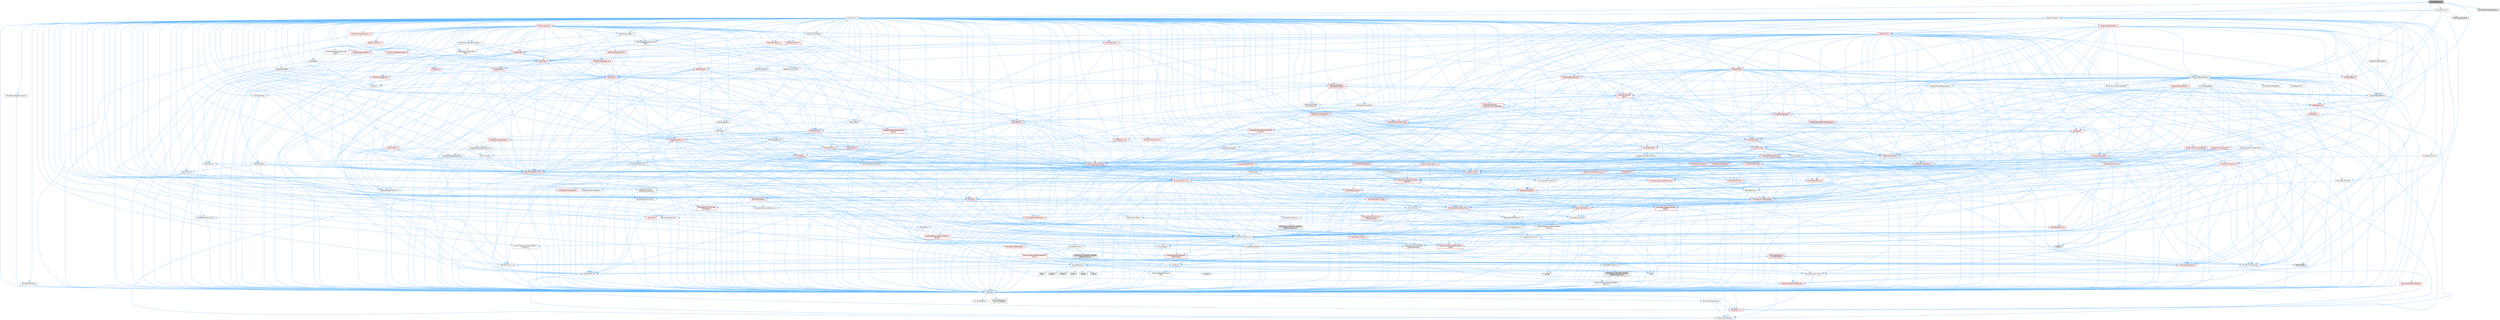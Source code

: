 digraph "ControlChannel.h"
{
 // INTERACTIVE_SVG=YES
 // LATEX_PDF_SIZE
  bgcolor="transparent";
  edge [fontname=Helvetica,fontsize=10,labelfontname=Helvetica,labelfontsize=10];
  node [fontname=Helvetica,fontsize=10,shape=box,height=0.2,width=0.4];
  Node1 [id="Node000001",label="ControlChannel.h",height=0.2,width=0.4,color="gray40", fillcolor="grey60", style="filled", fontcolor="black",tooltip=" "];
  Node1 -> Node2 [id="edge1_Node000001_Node000002",color="steelblue1",style="solid",tooltip=" "];
  Node2 [id="Node000002",label="CoreMinimal.h",height=0.2,width=0.4,color="grey40", fillcolor="white", style="filled",URL="$d7/d67/CoreMinimal_8h.html",tooltip=" "];
  Node2 -> Node3 [id="edge2_Node000002_Node000003",color="steelblue1",style="solid",tooltip=" "];
  Node3 [id="Node000003",label="CoreTypes.h",height=0.2,width=0.4,color="grey40", fillcolor="white", style="filled",URL="$dc/dec/CoreTypes_8h.html",tooltip=" "];
  Node3 -> Node4 [id="edge3_Node000003_Node000004",color="steelblue1",style="solid",tooltip=" "];
  Node4 [id="Node000004",label="HAL/Platform.h",height=0.2,width=0.4,color="red", fillcolor="#FFF0F0", style="filled",URL="$d9/dd0/Platform_8h.html",tooltip=" "];
  Node4 -> Node8 [id="edge4_Node000004_Node000008",color="steelblue1",style="solid",tooltip=" "];
  Node8 [id="Node000008",label="PreprocessorHelpers.h",height=0.2,width=0.4,color="grey40", fillcolor="white", style="filled",URL="$db/ddb/PreprocessorHelpers_8h.html",tooltip=" "];
  Node3 -> Node14 [id="edge5_Node000003_Node000014",color="steelblue1",style="solid",tooltip=" "];
  Node14 [id="Node000014",label="ProfilingDebugging\l/UMemoryDefines.h",height=0.2,width=0.4,color="grey40", fillcolor="white", style="filled",URL="$d2/da2/UMemoryDefines_8h.html",tooltip=" "];
  Node3 -> Node15 [id="edge6_Node000003_Node000015",color="steelblue1",style="solid",tooltip=" "];
  Node15 [id="Node000015",label="Misc/CoreMiscDefines.h",height=0.2,width=0.4,color="grey40", fillcolor="white", style="filled",URL="$da/d38/CoreMiscDefines_8h.html",tooltip=" "];
  Node15 -> Node4 [id="edge7_Node000015_Node000004",color="steelblue1",style="solid",tooltip=" "];
  Node15 -> Node8 [id="edge8_Node000015_Node000008",color="steelblue1",style="solid",tooltip=" "];
  Node3 -> Node16 [id="edge9_Node000003_Node000016",color="steelblue1",style="solid",tooltip=" "];
  Node16 [id="Node000016",label="Misc/CoreDefines.h",height=0.2,width=0.4,color="grey40", fillcolor="white", style="filled",URL="$d3/dd2/CoreDefines_8h.html",tooltip=" "];
  Node2 -> Node17 [id="edge10_Node000002_Node000017",color="steelblue1",style="solid",tooltip=" "];
  Node17 [id="Node000017",label="CoreFwd.h",height=0.2,width=0.4,color="grey40", fillcolor="white", style="filled",URL="$d1/d1e/CoreFwd_8h.html",tooltip=" "];
  Node17 -> Node3 [id="edge11_Node000017_Node000003",color="steelblue1",style="solid",tooltip=" "];
  Node17 -> Node18 [id="edge12_Node000017_Node000018",color="steelblue1",style="solid",tooltip=" "];
  Node18 [id="Node000018",label="Containers/ContainersFwd.h",height=0.2,width=0.4,color="grey40", fillcolor="white", style="filled",URL="$d4/d0a/ContainersFwd_8h.html",tooltip=" "];
  Node18 -> Node4 [id="edge13_Node000018_Node000004",color="steelblue1",style="solid",tooltip=" "];
  Node18 -> Node3 [id="edge14_Node000018_Node000003",color="steelblue1",style="solid",tooltip=" "];
  Node18 -> Node19 [id="edge15_Node000018_Node000019",color="steelblue1",style="solid",tooltip=" "];
  Node19 [id="Node000019",label="Traits/IsContiguousContainer.h",height=0.2,width=0.4,color="red", fillcolor="#FFF0F0", style="filled",URL="$d5/d3c/IsContiguousContainer_8h.html",tooltip=" "];
  Node19 -> Node3 [id="edge16_Node000019_Node000003",color="steelblue1",style="solid",tooltip=" "];
  Node17 -> Node22 [id="edge17_Node000017_Node000022",color="steelblue1",style="solid",tooltip=" "];
  Node22 [id="Node000022",label="Math/MathFwd.h",height=0.2,width=0.4,color="grey40", fillcolor="white", style="filled",URL="$d2/d10/MathFwd_8h.html",tooltip=" "];
  Node22 -> Node4 [id="edge18_Node000022_Node000004",color="steelblue1",style="solid",tooltip=" "];
  Node17 -> Node23 [id="edge19_Node000017_Node000023",color="steelblue1",style="solid",tooltip=" "];
  Node23 [id="Node000023",label="UObject/UObjectHierarchy\lFwd.h",height=0.2,width=0.4,color="grey40", fillcolor="white", style="filled",URL="$d3/d13/UObjectHierarchyFwd_8h.html",tooltip=" "];
  Node2 -> Node23 [id="edge20_Node000002_Node000023",color="steelblue1",style="solid",tooltip=" "];
  Node2 -> Node18 [id="edge21_Node000002_Node000018",color="steelblue1",style="solid",tooltip=" "];
  Node2 -> Node24 [id="edge22_Node000002_Node000024",color="steelblue1",style="solid",tooltip=" "];
  Node24 [id="Node000024",label="Misc/VarArgs.h",height=0.2,width=0.4,color="grey40", fillcolor="white", style="filled",URL="$d5/d6f/VarArgs_8h.html",tooltip=" "];
  Node24 -> Node3 [id="edge23_Node000024_Node000003",color="steelblue1",style="solid",tooltip=" "];
  Node2 -> Node25 [id="edge24_Node000002_Node000025",color="steelblue1",style="solid",tooltip=" "];
  Node25 [id="Node000025",label="Logging/LogVerbosity.h",height=0.2,width=0.4,color="grey40", fillcolor="white", style="filled",URL="$d2/d8f/LogVerbosity_8h.html",tooltip=" "];
  Node25 -> Node3 [id="edge25_Node000025_Node000003",color="steelblue1",style="solid",tooltip=" "];
  Node2 -> Node26 [id="edge26_Node000002_Node000026",color="steelblue1",style="solid",tooltip=" "];
  Node26 [id="Node000026",label="Misc/OutputDevice.h",height=0.2,width=0.4,color="grey40", fillcolor="white", style="filled",URL="$d7/d32/OutputDevice_8h.html",tooltip=" "];
  Node26 -> Node17 [id="edge27_Node000026_Node000017",color="steelblue1",style="solid",tooltip=" "];
  Node26 -> Node3 [id="edge28_Node000026_Node000003",color="steelblue1",style="solid",tooltip=" "];
  Node26 -> Node25 [id="edge29_Node000026_Node000025",color="steelblue1",style="solid",tooltip=" "];
  Node26 -> Node24 [id="edge30_Node000026_Node000024",color="steelblue1",style="solid",tooltip=" "];
  Node26 -> Node27 [id="edge31_Node000026_Node000027",color="steelblue1",style="solid",tooltip=" "];
  Node27 [id="Node000027",label="Templates/IsArrayOrRefOf\lTypeByPredicate.h",height=0.2,width=0.4,color="grey40", fillcolor="white", style="filled",URL="$d6/da1/IsArrayOrRefOfTypeByPredicate_8h.html",tooltip=" "];
  Node27 -> Node3 [id="edge32_Node000027_Node000003",color="steelblue1",style="solid",tooltip=" "];
  Node26 -> Node28 [id="edge33_Node000026_Node000028",color="steelblue1",style="solid",tooltip=" "];
  Node28 [id="Node000028",label="Templates/IsValidVariadic\lFunctionArg.h",height=0.2,width=0.4,color="red", fillcolor="#FFF0F0", style="filled",URL="$d0/dc8/IsValidVariadicFunctionArg_8h.html",tooltip=" "];
  Node28 -> Node3 [id="edge34_Node000028_Node000003",color="steelblue1",style="solid",tooltip=" "];
  Node26 -> Node30 [id="edge35_Node000026_Node000030",color="steelblue1",style="solid",tooltip=" "];
  Node30 [id="Node000030",label="Traits/IsCharEncodingCompatible\lWith.h",height=0.2,width=0.4,color="red", fillcolor="#FFF0F0", style="filled",URL="$df/dd1/IsCharEncodingCompatibleWith_8h.html",tooltip=" "];
  Node2 -> Node32 [id="edge36_Node000002_Node000032",color="steelblue1",style="solid",tooltip=" "];
  Node32 [id="Node000032",label="HAL/PlatformCrt.h",height=0.2,width=0.4,color="grey40", fillcolor="white", style="filled",URL="$d8/d75/PlatformCrt_8h.html",tooltip=" "];
  Node32 -> Node33 [id="edge37_Node000032_Node000033",color="steelblue1",style="solid",tooltip=" "];
  Node33 [id="Node000033",label="new",height=0.2,width=0.4,color="grey60", fillcolor="#E0E0E0", style="filled",tooltip=" "];
  Node32 -> Node34 [id="edge38_Node000032_Node000034",color="steelblue1",style="solid",tooltip=" "];
  Node34 [id="Node000034",label="wchar.h",height=0.2,width=0.4,color="grey60", fillcolor="#E0E0E0", style="filled",tooltip=" "];
  Node32 -> Node35 [id="edge39_Node000032_Node000035",color="steelblue1",style="solid",tooltip=" "];
  Node35 [id="Node000035",label="stddef.h",height=0.2,width=0.4,color="grey60", fillcolor="#E0E0E0", style="filled",tooltip=" "];
  Node32 -> Node36 [id="edge40_Node000032_Node000036",color="steelblue1",style="solid",tooltip=" "];
  Node36 [id="Node000036",label="stdlib.h",height=0.2,width=0.4,color="grey60", fillcolor="#E0E0E0", style="filled",tooltip=" "];
  Node32 -> Node37 [id="edge41_Node000032_Node000037",color="steelblue1",style="solid",tooltip=" "];
  Node37 [id="Node000037",label="stdio.h",height=0.2,width=0.4,color="grey60", fillcolor="#E0E0E0", style="filled",tooltip=" "];
  Node32 -> Node38 [id="edge42_Node000032_Node000038",color="steelblue1",style="solid",tooltip=" "];
  Node38 [id="Node000038",label="stdarg.h",height=0.2,width=0.4,color="grey60", fillcolor="#E0E0E0", style="filled",tooltip=" "];
  Node32 -> Node39 [id="edge43_Node000032_Node000039",color="steelblue1",style="solid",tooltip=" "];
  Node39 [id="Node000039",label="math.h",height=0.2,width=0.4,color="grey60", fillcolor="#E0E0E0", style="filled",tooltip=" "];
  Node32 -> Node40 [id="edge44_Node000032_Node000040",color="steelblue1",style="solid",tooltip=" "];
  Node40 [id="Node000040",label="float.h",height=0.2,width=0.4,color="grey60", fillcolor="#E0E0E0", style="filled",tooltip=" "];
  Node32 -> Node41 [id="edge45_Node000032_Node000041",color="steelblue1",style="solid",tooltip=" "];
  Node41 [id="Node000041",label="string.h",height=0.2,width=0.4,color="grey60", fillcolor="#E0E0E0", style="filled",tooltip=" "];
  Node2 -> Node42 [id="edge46_Node000002_Node000042",color="steelblue1",style="solid",tooltip=" "];
  Node42 [id="Node000042",label="HAL/PlatformMisc.h",height=0.2,width=0.4,color="grey40", fillcolor="white", style="filled",URL="$d0/df5/PlatformMisc_8h.html",tooltip=" "];
  Node42 -> Node3 [id="edge47_Node000042_Node000003",color="steelblue1",style="solid",tooltip=" "];
  Node42 -> Node43 [id="edge48_Node000042_Node000043",color="steelblue1",style="solid",tooltip=" "];
  Node43 [id="Node000043",label="GenericPlatform/GenericPlatform\lMisc.h",height=0.2,width=0.4,color="red", fillcolor="#FFF0F0", style="filled",URL="$db/d9a/GenericPlatformMisc_8h.html",tooltip=" "];
  Node43 -> Node44 [id="edge49_Node000043_Node000044",color="steelblue1",style="solid",tooltip=" "];
  Node44 [id="Node000044",label="Containers/StringFwd.h",height=0.2,width=0.4,color="red", fillcolor="#FFF0F0", style="filled",URL="$df/d37/StringFwd_8h.html",tooltip=" "];
  Node44 -> Node3 [id="edge50_Node000044_Node000003",color="steelblue1",style="solid",tooltip=" "];
  Node44 -> Node19 [id="edge51_Node000044_Node000019",color="steelblue1",style="solid",tooltip=" "];
  Node43 -> Node17 [id="edge52_Node000043_Node000017",color="steelblue1",style="solid",tooltip=" "];
  Node43 -> Node3 [id="edge53_Node000043_Node000003",color="steelblue1",style="solid",tooltip=" "];
  Node43 -> Node32 [id="edge54_Node000043_Node000032",color="steelblue1",style="solid",tooltip=" "];
  Node43 -> Node47 [id="edge55_Node000043_Node000047",color="steelblue1",style="solid",tooltip=" "];
  Node47 [id="Node000047",label="Math/NumericLimits.h",height=0.2,width=0.4,color="grey40", fillcolor="white", style="filled",URL="$df/d1b/NumericLimits_8h.html",tooltip=" "];
  Node47 -> Node3 [id="edge56_Node000047_Node000003",color="steelblue1",style="solid",tooltip=" "];
  Node43 -> Node49 [id="edge57_Node000043_Node000049",color="steelblue1",style="solid",tooltip=" "];
  Node49 [id="Node000049",label="Misc/EnumClassFlags.h",height=0.2,width=0.4,color="grey40", fillcolor="white", style="filled",URL="$d8/de7/EnumClassFlags_8h.html",tooltip=" "];
  Node42 -> Node52 [id="edge58_Node000042_Node000052",color="steelblue1",style="solid",tooltip=" "];
  Node52 [id="Node000052",label="COMPILED_PLATFORM_HEADER\l(PlatformMisc.h)",height=0.2,width=0.4,color="grey60", fillcolor="#E0E0E0", style="filled",tooltip=" "];
  Node42 -> Node53 [id="edge59_Node000042_Node000053",color="steelblue1",style="solid",tooltip=" "];
  Node53 [id="Node000053",label="ProfilingDebugging\l/CpuProfilerTrace.h",height=0.2,width=0.4,color="red", fillcolor="#FFF0F0", style="filled",URL="$da/dcb/CpuProfilerTrace_8h.html",tooltip=" "];
  Node53 -> Node3 [id="edge60_Node000053_Node000003",color="steelblue1",style="solid",tooltip=" "];
  Node53 -> Node18 [id="edge61_Node000053_Node000018",color="steelblue1",style="solid",tooltip=" "];
  Node53 -> Node54 [id="edge62_Node000053_Node000054",color="steelblue1",style="solid",tooltip=" "];
  Node54 [id="Node000054",label="HAL/PlatformAtomics.h",height=0.2,width=0.4,color="grey40", fillcolor="white", style="filled",URL="$d3/d36/PlatformAtomics_8h.html",tooltip=" "];
  Node54 -> Node3 [id="edge63_Node000054_Node000003",color="steelblue1",style="solid",tooltip=" "];
  Node54 -> Node55 [id="edge64_Node000054_Node000055",color="steelblue1",style="solid",tooltip=" "];
  Node55 [id="Node000055",label="GenericPlatform/GenericPlatform\lAtomics.h",height=0.2,width=0.4,color="grey40", fillcolor="white", style="filled",URL="$da/d72/GenericPlatformAtomics_8h.html",tooltip=" "];
  Node55 -> Node3 [id="edge65_Node000055_Node000003",color="steelblue1",style="solid",tooltip=" "];
  Node54 -> Node56 [id="edge66_Node000054_Node000056",color="steelblue1",style="solid",tooltip=" "];
  Node56 [id="Node000056",label="COMPILED_PLATFORM_HEADER\l(PlatformAtomics.h)",height=0.2,width=0.4,color="grey60", fillcolor="#E0E0E0", style="filled",tooltip=" "];
  Node53 -> Node8 [id="edge67_Node000053_Node000008",color="steelblue1",style="solid",tooltip=" "];
  Node53 -> Node57 [id="edge68_Node000053_Node000057",color="steelblue1",style="solid",tooltip=" "];
  Node57 [id="Node000057",label="Trace/Config.h",height=0.2,width=0.4,color="grey60", fillcolor="#E0E0E0", style="filled",tooltip=" "];
  Node2 -> Node61 [id="edge69_Node000002_Node000061",color="steelblue1",style="solid",tooltip=" "];
  Node61 [id="Node000061",label="Misc/AssertionMacros.h",height=0.2,width=0.4,color="grey40", fillcolor="white", style="filled",URL="$d0/dfa/AssertionMacros_8h.html",tooltip=" "];
  Node61 -> Node3 [id="edge70_Node000061_Node000003",color="steelblue1",style="solid",tooltip=" "];
  Node61 -> Node4 [id="edge71_Node000061_Node000004",color="steelblue1",style="solid",tooltip=" "];
  Node61 -> Node42 [id="edge72_Node000061_Node000042",color="steelblue1",style="solid",tooltip=" "];
  Node61 -> Node8 [id="edge73_Node000061_Node000008",color="steelblue1",style="solid",tooltip=" "];
  Node61 -> Node62 [id="edge74_Node000061_Node000062",color="steelblue1",style="solid",tooltip=" "];
  Node62 [id="Node000062",label="Templates/EnableIf.h",height=0.2,width=0.4,color="grey40", fillcolor="white", style="filled",URL="$d7/d60/EnableIf_8h.html",tooltip=" "];
  Node62 -> Node3 [id="edge75_Node000062_Node000003",color="steelblue1",style="solid",tooltip=" "];
  Node61 -> Node27 [id="edge76_Node000061_Node000027",color="steelblue1",style="solid",tooltip=" "];
  Node61 -> Node28 [id="edge77_Node000061_Node000028",color="steelblue1",style="solid",tooltip=" "];
  Node61 -> Node30 [id="edge78_Node000061_Node000030",color="steelblue1",style="solid",tooltip=" "];
  Node61 -> Node24 [id="edge79_Node000061_Node000024",color="steelblue1",style="solid",tooltip=" "];
  Node61 -> Node63 [id="edge80_Node000061_Node000063",color="steelblue1",style="solid",tooltip=" "];
  Node63 [id="Node000063",label="String/FormatStringSan.h",height=0.2,width=0.4,color="red", fillcolor="#FFF0F0", style="filled",URL="$d3/d8b/FormatStringSan_8h.html",tooltip=" "];
  Node63 -> Node3 [id="edge81_Node000063_Node000003",color="steelblue1",style="solid",tooltip=" "];
  Node63 -> Node28 [id="edge82_Node000063_Node000028",color="steelblue1",style="solid",tooltip=" "];
  Node63 -> Node18 [id="edge83_Node000063_Node000018",color="steelblue1",style="solid",tooltip=" "];
  Node61 -> Node69 [id="edge84_Node000061_Node000069",color="steelblue1",style="solid",tooltip=" "];
  Node69 [id="Node000069",label="atomic",height=0.2,width=0.4,color="grey60", fillcolor="#E0E0E0", style="filled",tooltip=" "];
  Node2 -> Node70 [id="edge85_Node000002_Node000070",color="steelblue1",style="solid",tooltip=" "];
  Node70 [id="Node000070",label="Templates/IsPointer.h",height=0.2,width=0.4,color="grey40", fillcolor="white", style="filled",URL="$d7/d05/IsPointer_8h.html",tooltip=" "];
  Node70 -> Node3 [id="edge86_Node000070_Node000003",color="steelblue1",style="solid",tooltip=" "];
  Node2 -> Node71 [id="edge87_Node000002_Node000071",color="steelblue1",style="solid",tooltip=" "];
  Node71 [id="Node000071",label="HAL/PlatformMemory.h",height=0.2,width=0.4,color="grey40", fillcolor="white", style="filled",URL="$de/d68/PlatformMemory_8h.html",tooltip=" "];
  Node71 -> Node3 [id="edge88_Node000071_Node000003",color="steelblue1",style="solid",tooltip=" "];
  Node71 -> Node72 [id="edge89_Node000071_Node000072",color="steelblue1",style="solid",tooltip=" "];
  Node72 [id="Node000072",label="GenericPlatform/GenericPlatform\lMemory.h",height=0.2,width=0.4,color="grey40", fillcolor="white", style="filled",URL="$dd/d22/GenericPlatformMemory_8h.html",tooltip=" "];
  Node72 -> Node17 [id="edge90_Node000072_Node000017",color="steelblue1",style="solid",tooltip=" "];
  Node72 -> Node3 [id="edge91_Node000072_Node000003",color="steelblue1",style="solid",tooltip=" "];
  Node72 -> Node73 [id="edge92_Node000072_Node000073",color="steelblue1",style="solid",tooltip=" "];
  Node73 [id="Node000073",label="HAL/PlatformString.h",height=0.2,width=0.4,color="red", fillcolor="#FFF0F0", style="filled",URL="$db/db5/PlatformString_8h.html",tooltip=" "];
  Node73 -> Node3 [id="edge93_Node000073_Node000003",color="steelblue1",style="solid",tooltip=" "];
  Node72 -> Node41 [id="edge94_Node000072_Node000041",color="steelblue1",style="solid",tooltip=" "];
  Node72 -> Node34 [id="edge95_Node000072_Node000034",color="steelblue1",style="solid",tooltip=" "];
  Node71 -> Node75 [id="edge96_Node000071_Node000075",color="steelblue1",style="solid",tooltip=" "];
  Node75 [id="Node000075",label="COMPILED_PLATFORM_HEADER\l(PlatformMemory.h)",height=0.2,width=0.4,color="grey60", fillcolor="#E0E0E0", style="filled",tooltip=" "];
  Node2 -> Node54 [id="edge97_Node000002_Node000054",color="steelblue1",style="solid",tooltip=" "];
  Node2 -> Node76 [id="edge98_Node000002_Node000076",color="steelblue1",style="solid",tooltip=" "];
  Node76 [id="Node000076",label="Misc/Exec.h",height=0.2,width=0.4,color="grey40", fillcolor="white", style="filled",URL="$de/ddb/Exec_8h.html",tooltip=" "];
  Node76 -> Node3 [id="edge99_Node000076_Node000003",color="steelblue1",style="solid",tooltip=" "];
  Node76 -> Node61 [id="edge100_Node000076_Node000061",color="steelblue1",style="solid",tooltip=" "];
  Node2 -> Node77 [id="edge101_Node000002_Node000077",color="steelblue1",style="solid",tooltip=" "];
  Node77 [id="Node000077",label="HAL/MemoryBase.h",height=0.2,width=0.4,color="grey40", fillcolor="white", style="filled",URL="$d6/d9f/MemoryBase_8h.html",tooltip=" "];
  Node77 -> Node3 [id="edge102_Node000077_Node000003",color="steelblue1",style="solid",tooltip=" "];
  Node77 -> Node54 [id="edge103_Node000077_Node000054",color="steelblue1",style="solid",tooltip=" "];
  Node77 -> Node32 [id="edge104_Node000077_Node000032",color="steelblue1",style="solid",tooltip=" "];
  Node77 -> Node76 [id="edge105_Node000077_Node000076",color="steelblue1",style="solid",tooltip=" "];
  Node77 -> Node26 [id="edge106_Node000077_Node000026",color="steelblue1",style="solid",tooltip=" "];
  Node77 -> Node78 [id="edge107_Node000077_Node000078",color="steelblue1",style="solid",tooltip=" "];
  Node78 [id="Node000078",label="Templates/Atomic.h",height=0.2,width=0.4,color="red", fillcolor="#FFF0F0", style="filled",URL="$d3/d91/Atomic_8h.html",tooltip=" "];
  Node78 -> Node69 [id="edge108_Node000078_Node000069",color="steelblue1",style="solid",tooltip=" "];
  Node2 -> Node87 [id="edge109_Node000002_Node000087",color="steelblue1",style="solid",tooltip=" "];
  Node87 [id="Node000087",label="HAL/UnrealMemory.h",height=0.2,width=0.4,color="red", fillcolor="#FFF0F0", style="filled",URL="$d9/d96/UnrealMemory_8h.html",tooltip=" "];
  Node87 -> Node3 [id="edge110_Node000087_Node000003",color="steelblue1",style="solid",tooltip=" "];
  Node87 -> Node72 [id="edge111_Node000087_Node000072",color="steelblue1",style="solid",tooltip=" "];
  Node87 -> Node77 [id="edge112_Node000087_Node000077",color="steelblue1",style="solid",tooltip=" "];
  Node87 -> Node71 [id="edge113_Node000087_Node000071",color="steelblue1",style="solid",tooltip=" "];
  Node87 -> Node70 [id="edge114_Node000087_Node000070",color="steelblue1",style="solid",tooltip=" "];
  Node2 -> Node89 [id="edge115_Node000002_Node000089",color="steelblue1",style="solid",tooltip=" "];
  Node89 [id="Node000089",label="Templates/IsArithmetic.h",height=0.2,width=0.4,color="grey40", fillcolor="white", style="filled",URL="$d2/d5d/IsArithmetic_8h.html",tooltip=" "];
  Node89 -> Node3 [id="edge116_Node000089_Node000003",color="steelblue1",style="solid",tooltip=" "];
  Node2 -> Node83 [id="edge117_Node000002_Node000083",color="steelblue1",style="solid",tooltip=" "];
  Node83 [id="Node000083",label="Templates/AndOrNot.h",height=0.2,width=0.4,color="grey40", fillcolor="white", style="filled",URL="$db/d0a/AndOrNot_8h.html",tooltip=" "];
  Node83 -> Node3 [id="edge118_Node000083_Node000003",color="steelblue1",style="solid",tooltip=" "];
  Node2 -> Node90 [id="edge119_Node000002_Node000090",color="steelblue1",style="solid",tooltip=" "];
  Node90 [id="Node000090",label="Templates/IsPODType.h",height=0.2,width=0.4,color="grey40", fillcolor="white", style="filled",URL="$d7/db1/IsPODType_8h.html",tooltip=" "];
  Node90 -> Node3 [id="edge120_Node000090_Node000003",color="steelblue1",style="solid",tooltip=" "];
  Node2 -> Node91 [id="edge121_Node000002_Node000091",color="steelblue1",style="solid",tooltip=" "];
  Node91 [id="Node000091",label="Templates/IsUECoreType.h",height=0.2,width=0.4,color="red", fillcolor="#FFF0F0", style="filled",URL="$d1/db8/IsUECoreType_8h.html",tooltip=" "];
  Node91 -> Node3 [id="edge122_Node000091_Node000003",color="steelblue1",style="solid",tooltip=" "];
  Node2 -> Node84 [id="edge123_Node000002_Node000084",color="steelblue1",style="solid",tooltip=" "];
  Node84 [id="Node000084",label="Templates/IsTriviallyCopy\lConstructible.h",height=0.2,width=0.4,color="red", fillcolor="#FFF0F0", style="filled",URL="$d3/d78/IsTriviallyCopyConstructible_8h.html",tooltip=" "];
  Node84 -> Node3 [id="edge124_Node000084_Node000003",color="steelblue1",style="solid",tooltip=" "];
  Node2 -> Node92 [id="edge125_Node000002_Node000092",color="steelblue1",style="solid",tooltip=" "];
  Node92 [id="Node000092",label="Templates/UnrealTypeTraits.h",height=0.2,width=0.4,color="red", fillcolor="#FFF0F0", style="filled",URL="$d2/d2d/UnrealTypeTraits_8h.html",tooltip=" "];
  Node92 -> Node3 [id="edge126_Node000092_Node000003",color="steelblue1",style="solid",tooltip=" "];
  Node92 -> Node70 [id="edge127_Node000092_Node000070",color="steelblue1",style="solid",tooltip=" "];
  Node92 -> Node61 [id="edge128_Node000092_Node000061",color="steelblue1",style="solid",tooltip=" "];
  Node92 -> Node83 [id="edge129_Node000092_Node000083",color="steelblue1",style="solid",tooltip=" "];
  Node92 -> Node62 [id="edge130_Node000092_Node000062",color="steelblue1",style="solid",tooltip=" "];
  Node92 -> Node89 [id="edge131_Node000092_Node000089",color="steelblue1",style="solid",tooltip=" "];
  Node92 -> Node90 [id="edge132_Node000092_Node000090",color="steelblue1",style="solid",tooltip=" "];
  Node92 -> Node91 [id="edge133_Node000092_Node000091",color="steelblue1",style="solid",tooltip=" "];
  Node92 -> Node84 [id="edge134_Node000092_Node000084",color="steelblue1",style="solid",tooltip=" "];
  Node2 -> Node62 [id="edge135_Node000002_Node000062",color="steelblue1",style="solid",tooltip=" "];
  Node2 -> Node94 [id="edge136_Node000002_Node000094",color="steelblue1",style="solid",tooltip=" "];
  Node94 [id="Node000094",label="Templates/RemoveReference.h",height=0.2,width=0.4,color="grey40", fillcolor="white", style="filled",URL="$da/dbe/RemoveReference_8h.html",tooltip=" "];
  Node94 -> Node3 [id="edge137_Node000094_Node000003",color="steelblue1",style="solid",tooltip=" "];
  Node2 -> Node95 [id="edge138_Node000002_Node000095",color="steelblue1",style="solid",tooltip=" "];
  Node95 [id="Node000095",label="Templates/IntegralConstant.h",height=0.2,width=0.4,color="grey40", fillcolor="white", style="filled",URL="$db/d1b/IntegralConstant_8h.html",tooltip=" "];
  Node95 -> Node3 [id="edge139_Node000095_Node000003",color="steelblue1",style="solid",tooltip=" "];
  Node2 -> Node96 [id="edge140_Node000002_Node000096",color="steelblue1",style="solid",tooltip=" "];
  Node96 [id="Node000096",label="Templates/IsClass.h",height=0.2,width=0.4,color="grey40", fillcolor="white", style="filled",URL="$db/dcb/IsClass_8h.html",tooltip=" "];
  Node96 -> Node3 [id="edge141_Node000096_Node000003",color="steelblue1",style="solid",tooltip=" "];
  Node2 -> Node97 [id="edge142_Node000002_Node000097",color="steelblue1",style="solid",tooltip=" "];
  Node97 [id="Node000097",label="Templates/TypeCompatible\lBytes.h",height=0.2,width=0.4,color="red", fillcolor="#FFF0F0", style="filled",URL="$df/d0a/TypeCompatibleBytes_8h.html",tooltip=" "];
  Node97 -> Node3 [id="edge143_Node000097_Node000003",color="steelblue1",style="solid",tooltip=" "];
  Node97 -> Node41 [id="edge144_Node000097_Node000041",color="steelblue1",style="solid",tooltip=" "];
  Node97 -> Node33 [id="edge145_Node000097_Node000033",color="steelblue1",style="solid",tooltip=" "];
  Node2 -> Node19 [id="edge146_Node000002_Node000019",color="steelblue1",style="solid",tooltip=" "];
  Node2 -> Node98 [id="edge147_Node000002_Node000098",color="steelblue1",style="solid",tooltip=" "];
  Node98 [id="Node000098",label="Templates/UnrealTemplate.h",height=0.2,width=0.4,color="red", fillcolor="#FFF0F0", style="filled",URL="$d4/d24/UnrealTemplate_8h.html",tooltip=" "];
  Node98 -> Node3 [id="edge148_Node000098_Node000003",color="steelblue1",style="solid",tooltip=" "];
  Node98 -> Node70 [id="edge149_Node000098_Node000070",color="steelblue1",style="solid",tooltip=" "];
  Node98 -> Node87 [id="edge150_Node000098_Node000087",color="steelblue1",style="solid",tooltip=" "];
  Node98 -> Node92 [id="edge151_Node000098_Node000092",color="steelblue1",style="solid",tooltip=" "];
  Node98 -> Node94 [id="edge152_Node000098_Node000094",color="steelblue1",style="solid",tooltip=" "];
  Node98 -> Node97 [id="edge153_Node000098_Node000097",color="steelblue1",style="solid",tooltip=" "];
  Node98 -> Node19 [id="edge154_Node000098_Node000019",color="steelblue1",style="solid",tooltip=" "];
  Node2 -> Node47 [id="edge155_Node000002_Node000047",color="steelblue1",style="solid",tooltip=" "];
  Node2 -> Node102 [id="edge156_Node000002_Node000102",color="steelblue1",style="solid",tooltip=" "];
  Node102 [id="Node000102",label="HAL/PlatformMath.h",height=0.2,width=0.4,color="red", fillcolor="#FFF0F0", style="filled",URL="$dc/d53/PlatformMath_8h.html",tooltip=" "];
  Node102 -> Node3 [id="edge157_Node000102_Node000003",color="steelblue1",style="solid",tooltip=" "];
  Node2 -> Node85 [id="edge158_Node000002_Node000085",color="steelblue1",style="solid",tooltip=" "];
  Node85 [id="Node000085",label="Templates/IsTriviallyCopy\lAssignable.h",height=0.2,width=0.4,color="red", fillcolor="#FFF0F0", style="filled",URL="$d2/df2/IsTriviallyCopyAssignable_8h.html",tooltip=" "];
  Node85 -> Node3 [id="edge159_Node000085_Node000003",color="steelblue1",style="solid",tooltip=" "];
  Node2 -> Node110 [id="edge160_Node000002_Node000110",color="steelblue1",style="solid",tooltip=" "];
  Node110 [id="Node000110",label="Templates/MemoryOps.h",height=0.2,width=0.4,color="red", fillcolor="#FFF0F0", style="filled",URL="$db/dea/MemoryOps_8h.html",tooltip=" "];
  Node110 -> Node3 [id="edge161_Node000110_Node000003",color="steelblue1",style="solid",tooltip=" "];
  Node110 -> Node87 [id="edge162_Node000110_Node000087",color="steelblue1",style="solid",tooltip=" "];
  Node110 -> Node85 [id="edge163_Node000110_Node000085",color="steelblue1",style="solid",tooltip=" "];
  Node110 -> Node84 [id="edge164_Node000110_Node000084",color="steelblue1",style="solid",tooltip=" "];
  Node110 -> Node92 [id="edge165_Node000110_Node000092",color="steelblue1",style="solid",tooltip=" "];
  Node110 -> Node33 [id="edge166_Node000110_Node000033",color="steelblue1",style="solid",tooltip=" "];
  Node2 -> Node111 [id="edge167_Node000002_Node000111",color="steelblue1",style="solid",tooltip=" "];
  Node111 [id="Node000111",label="Containers/ContainerAllocation\lPolicies.h",height=0.2,width=0.4,color="red", fillcolor="#FFF0F0", style="filled",URL="$d7/dff/ContainerAllocationPolicies_8h.html",tooltip=" "];
  Node111 -> Node3 [id="edge168_Node000111_Node000003",color="steelblue1",style="solid",tooltip=" "];
  Node111 -> Node111 [id="edge169_Node000111_Node000111",color="steelblue1",style="solid",tooltip=" "];
  Node111 -> Node102 [id="edge170_Node000111_Node000102",color="steelblue1",style="solid",tooltip=" "];
  Node111 -> Node87 [id="edge171_Node000111_Node000087",color="steelblue1",style="solid",tooltip=" "];
  Node111 -> Node47 [id="edge172_Node000111_Node000047",color="steelblue1",style="solid",tooltip=" "];
  Node111 -> Node61 [id="edge173_Node000111_Node000061",color="steelblue1",style="solid",tooltip=" "];
  Node111 -> Node110 [id="edge174_Node000111_Node000110",color="steelblue1",style="solid",tooltip=" "];
  Node111 -> Node97 [id="edge175_Node000111_Node000097",color="steelblue1",style="solid",tooltip=" "];
  Node2 -> Node114 [id="edge176_Node000002_Node000114",color="steelblue1",style="solid",tooltip=" "];
  Node114 [id="Node000114",label="Templates/IsEnumClass.h",height=0.2,width=0.4,color="grey40", fillcolor="white", style="filled",URL="$d7/d15/IsEnumClass_8h.html",tooltip=" "];
  Node114 -> Node3 [id="edge177_Node000114_Node000003",color="steelblue1",style="solid",tooltip=" "];
  Node114 -> Node83 [id="edge178_Node000114_Node000083",color="steelblue1",style="solid",tooltip=" "];
  Node2 -> Node115 [id="edge179_Node000002_Node000115",color="steelblue1",style="solid",tooltip=" "];
  Node115 [id="Node000115",label="HAL/PlatformProperties.h",height=0.2,width=0.4,color="red", fillcolor="#FFF0F0", style="filled",URL="$d9/db0/PlatformProperties_8h.html",tooltip=" "];
  Node115 -> Node3 [id="edge180_Node000115_Node000003",color="steelblue1",style="solid",tooltip=" "];
  Node2 -> Node118 [id="edge181_Node000002_Node000118",color="steelblue1",style="solid",tooltip=" "];
  Node118 [id="Node000118",label="Misc/EngineVersionBase.h",height=0.2,width=0.4,color="grey40", fillcolor="white", style="filled",URL="$d5/d2b/EngineVersionBase_8h.html",tooltip=" "];
  Node118 -> Node3 [id="edge182_Node000118_Node000003",color="steelblue1",style="solid",tooltip=" "];
  Node2 -> Node119 [id="edge183_Node000002_Node000119",color="steelblue1",style="solid",tooltip=" "];
  Node119 [id="Node000119",label="Internationalization\l/TextNamespaceFwd.h",height=0.2,width=0.4,color="grey40", fillcolor="white", style="filled",URL="$d8/d97/TextNamespaceFwd_8h.html",tooltip=" "];
  Node119 -> Node3 [id="edge184_Node000119_Node000003",color="steelblue1",style="solid",tooltip=" "];
  Node2 -> Node120 [id="edge185_Node000002_Node000120",color="steelblue1",style="solid",tooltip=" "];
  Node120 [id="Node000120",label="Serialization/Archive.h",height=0.2,width=0.4,color="red", fillcolor="#FFF0F0", style="filled",URL="$d7/d3b/Archive_8h.html",tooltip=" "];
  Node120 -> Node17 [id="edge186_Node000120_Node000017",color="steelblue1",style="solid",tooltip=" "];
  Node120 -> Node3 [id="edge187_Node000120_Node000003",color="steelblue1",style="solid",tooltip=" "];
  Node120 -> Node115 [id="edge188_Node000120_Node000115",color="steelblue1",style="solid",tooltip=" "];
  Node120 -> Node119 [id="edge189_Node000120_Node000119",color="steelblue1",style="solid",tooltip=" "];
  Node120 -> Node22 [id="edge190_Node000120_Node000022",color="steelblue1",style="solid",tooltip=" "];
  Node120 -> Node61 [id="edge191_Node000120_Node000061",color="steelblue1",style="solid",tooltip=" "];
  Node120 -> Node118 [id="edge192_Node000120_Node000118",color="steelblue1",style="solid",tooltip=" "];
  Node120 -> Node24 [id="edge193_Node000120_Node000024",color="steelblue1",style="solid",tooltip=" "];
  Node120 -> Node62 [id="edge194_Node000120_Node000062",color="steelblue1",style="solid",tooltip=" "];
  Node120 -> Node27 [id="edge195_Node000120_Node000027",color="steelblue1",style="solid",tooltip=" "];
  Node120 -> Node114 [id="edge196_Node000120_Node000114",color="steelblue1",style="solid",tooltip=" "];
  Node120 -> Node28 [id="edge197_Node000120_Node000028",color="steelblue1",style="solid",tooltip=" "];
  Node120 -> Node98 [id="edge198_Node000120_Node000098",color="steelblue1",style="solid",tooltip=" "];
  Node120 -> Node30 [id="edge199_Node000120_Node000030",color="steelblue1",style="solid",tooltip=" "];
  Node120 -> Node123 [id="edge200_Node000120_Node000123",color="steelblue1",style="solid",tooltip=" "];
  Node123 [id="Node000123",label="UObject/ObjectVersion.h",height=0.2,width=0.4,color="grey40", fillcolor="white", style="filled",URL="$da/d63/ObjectVersion_8h.html",tooltip=" "];
  Node123 -> Node3 [id="edge201_Node000123_Node000003",color="steelblue1",style="solid",tooltip=" "];
  Node2 -> Node124 [id="edge202_Node000002_Node000124",color="steelblue1",style="solid",tooltip=" "];
  Node124 [id="Node000124",label="Templates/Less.h",height=0.2,width=0.4,color="grey40", fillcolor="white", style="filled",URL="$de/dc8/Less_8h.html",tooltip=" "];
  Node124 -> Node3 [id="edge203_Node000124_Node000003",color="steelblue1",style="solid",tooltip=" "];
  Node124 -> Node98 [id="edge204_Node000124_Node000098",color="steelblue1",style="solid",tooltip=" "];
  Node2 -> Node125 [id="edge205_Node000002_Node000125",color="steelblue1",style="solid",tooltip=" "];
  Node125 [id="Node000125",label="Templates/Sorting.h",height=0.2,width=0.4,color="red", fillcolor="#FFF0F0", style="filled",URL="$d3/d9e/Sorting_8h.html",tooltip=" "];
  Node125 -> Node3 [id="edge206_Node000125_Node000003",color="steelblue1",style="solid",tooltip=" "];
  Node125 -> Node102 [id="edge207_Node000125_Node000102",color="steelblue1",style="solid",tooltip=" "];
  Node125 -> Node124 [id="edge208_Node000125_Node000124",color="steelblue1",style="solid",tooltip=" "];
  Node2 -> Node136 [id="edge209_Node000002_Node000136",color="steelblue1",style="solid",tooltip=" "];
  Node136 [id="Node000136",label="Misc/Char.h",height=0.2,width=0.4,color="red", fillcolor="#FFF0F0", style="filled",URL="$d0/d58/Char_8h.html",tooltip=" "];
  Node136 -> Node3 [id="edge210_Node000136_Node000003",color="steelblue1",style="solid",tooltip=" "];
  Node2 -> Node139 [id="edge211_Node000002_Node000139",color="steelblue1",style="solid",tooltip=" "];
  Node139 [id="Node000139",label="GenericPlatform/GenericPlatform\lStricmp.h",height=0.2,width=0.4,color="grey40", fillcolor="white", style="filled",URL="$d2/d86/GenericPlatformStricmp_8h.html",tooltip=" "];
  Node139 -> Node3 [id="edge212_Node000139_Node000003",color="steelblue1",style="solid",tooltip=" "];
  Node2 -> Node140 [id="edge213_Node000002_Node000140",color="steelblue1",style="solid",tooltip=" "];
  Node140 [id="Node000140",label="GenericPlatform/GenericPlatform\lString.h",height=0.2,width=0.4,color="red", fillcolor="#FFF0F0", style="filled",URL="$dd/d20/GenericPlatformString_8h.html",tooltip=" "];
  Node140 -> Node3 [id="edge214_Node000140_Node000003",color="steelblue1",style="solid",tooltip=" "];
  Node140 -> Node139 [id="edge215_Node000140_Node000139",color="steelblue1",style="solid",tooltip=" "];
  Node140 -> Node62 [id="edge216_Node000140_Node000062",color="steelblue1",style="solid",tooltip=" "];
  Node140 -> Node30 [id="edge217_Node000140_Node000030",color="steelblue1",style="solid",tooltip=" "];
  Node2 -> Node73 [id="edge218_Node000002_Node000073",color="steelblue1",style="solid",tooltip=" "];
  Node2 -> Node143 [id="edge219_Node000002_Node000143",color="steelblue1",style="solid",tooltip=" "];
  Node143 [id="Node000143",label="Misc/CString.h",height=0.2,width=0.4,color="grey40", fillcolor="white", style="filled",URL="$d2/d49/CString_8h.html",tooltip=" "];
  Node143 -> Node3 [id="edge220_Node000143_Node000003",color="steelblue1",style="solid",tooltip=" "];
  Node143 -> Node32 [id="edge221_Node000143_Node000032",color="steelblue1",style="solid",tooltip=" "];
  Node143 -> Node73 [id="edge222_Node000143_Node000073",color="steelblue1",style="solid",tooltip=" "];
  Node143 -> Node61 [id="edge223_Node000143_Node000061",color="steelblue1",style="solid",tooltip=" "];
  Node143 -> Node136 [id="edge224_Node000143_Node000136",color="steelblue1",style="solid",tooltip=" "];
  Node143 -> Node24 [id="edge225_Node000143_Node000024",color="steelblue1",style="solid",tooltip=" "];
  Node143 -> Node27 [id="edge226_Node000143_Node000027",color="steelblue1",style="solid",tooltip=" "];
  Node143 -> Node28 [id="edge227_Node000143_Node000028",color="steelblue1",style="solid",tooltip=" "];
  Node143 -> Node30 [id="edge228_Node000143_Node000030",color="steelblue1",style="solid",tooltip=" "];
  Node2 -> Node144 [id="edge229_Node000002_Node000144",color="steelblue1",style="solid",tooltip=" "];
  Node144 [id="Node000144",label="Misc/Crc.h",height=0.2,width=0.4,color="red", fillcolor="#FFF0F0", style="filled",URL="$d4/dd2/Crc_8h.html",tooltip=" "];
  Node144 -> Node3 [id="edge230_Node000144_Node000003",color="steelblue1",style="solid",tooltip=" "];
  Node144 -> Node73 [id="edge231_Node000144_Node000073",color="steelblue1",style="solid",tooltip=" "];
  Node144 -> Node61 [id="edge232_Node000144_Node000061",color="steelblue1",style="solid",tooltip=" "];
  Node144 -> Node143 [id="edge233_Node000144_Node000143",color="steelblue1",style="solid",tooltip=" "];
  Node144 -> Node136 [id="edge234_Node000144_Node000136",color="steelblue1",style="solid",tooltip=" "];
  Node144 -> Node92 [id="edge235_Node000144_Node000092",color="steelblue1",style="solid",tooltip=" "];
  Node2 -> Node135 [id="edge236_Node000002_Node000135",color="steelblue1",style="solid",tooltip=" "];
  Node135 [id="Node000135",label="Math/UnrealMathUtility.h",height=0.2,width=0.4,color="red", fillcolor="#FFF0F0", style="filled",URL="$db/db8/UnrealMathUtility_8h.html",tooltip=" "];
  Node135 -> Node3 [id="edge237_Node000135_Node000003",color="steelblue1",style="solid",tooltip=" "];
  Node135 -> Node61 [id="edge238_Node000135_Node000061",color="steelblue1",style="solid",tooltip=" "];
  Node135 -> Node102 [id="edge239_Node000135_Node000102",color="steelblue1",style="solid",tooltip=" "];
  Node135 -> Node22 [id="edge240_Node000135_Node000022",color="steelblue1",style="solid",tooltip=" "];
  Node2 -> Node145 [id="edge241_Node000002_Node000145",color="steelblue1",style="solid",tooltip=" "];
  Node145 [id="Node000145",label="Containers/UnrealString.h",height=0.2,width=0.4,color="red", fillcolor="#FFF0F0", style="filled",URL="$d5/dba/UnrealString_8h.html",tooltip=" "];
  Node2 -> Node149 [id="edge242_Node000002_Node000149",color="steelblue1",style="solid",tooltip=" "];
  Node149 [id="Node000149",label="Containers/Array.h",height=0.2,width=0.4,color="red", fillcolor="#FFF0F0", style="filled",URL="$df/dd0/Array_8h.html",tooltip=" "];
  Node149 -> Node3 [id="edge243_Node000149_Node000003",color="steelblue1",style="solid",tooltip=" "];
  Node149 -> Node61 [id="edge244_Node000149_Node000061",color="steelblue1",style="solid",tooltip=" "];
  Node149 -> Node87 [id="edge245_Node000149_Node000087",color="steelblue1",style="solid",tooltip=" "];
  Node149 -> Node92 [id="edge246_Node000149_Node000092",color="steelblue1",style="solid",tooltip=" "];
  Node149 -> Node98 [id="edge247_Node000149_Node000098",color="steelblue1",style="solid",tooltip=" "];
  Node149 -> Node111 [id="edge248_Node000149_Node000111",color="steelblue1",style="solid",tooltip=" "];
  Node149 -> Node120 [id="edge249_Node000149_Node000120",color="steelblue1",style="solid",tooltip=" "];
  Node149 -> Node128 [id="edge250_Node000149_Node000128",color="steelblue1",style="solid",tooltip=" "];
  Node128 [id="Node000128",label="Templates/Invoke.h",height=0.2,width=0.4,color="red", fillcolor="#FFF0F0", style="filled",URL="$d7/deb/Invoke_8h.html",tooltip=" "];
  Node128 -> Node3 [id="edge251_Node000128_Node000003",color="steelblue1",style="solid",tooltip=" "];
  Node128 -> Node98 [id="edge252_Node000128_Node000098",color="steelblue1",style="solid",tooltip=" "];
  Node149 -> Node124 [id="edge253_Node000149_Node000124",color="steelblue1",style="solid",tooltip=" "];
  Node149 -> Node125 [id="edge254_Node000149_Node000125",color="steelblue1",style="solid",tooltip=" "];
  Node149 -> Node172 [id="edge255_Node000149_Node000172",color="steelblue1",style="solid",tooltip=" "];
  Node172 [id="Node000172",label="Templates/AlignmentTemplates.h",height=0.2,width=0.4,color="red", fillcolor="#FFF0F0", style="filled",URL="$dd/d32/AlignmentTemplates_8h.html",tooltip=" "];
  Node172 -> Node3 [id="edge256_Node000172_Node000003",color="steelblue1",style="solid",tooltip=" "];
  Node172 -> Node70 [id="edge257_Node000172_Node000070",color="steelblue1",style="solid",tooltip=" "];
  Node2 -> Node173 [id="edge258_Node000002_Node000173",color="steelblue1",style="solid",tooltip=" "];
  Node173 [id="Node000173",label="Misc/FrameNumber.h",height=0.2,width=0.4,color="grey40", fillcolor="white", style="filled",URL="$dd/dbd/FrameNumber_8h.html",tooltip=" "];
  Node173 -> Node3 [id="edge259_Node000173_Node000003",color="steelblue1",style="solid",tooltip=" "];
  Node173 -> Node47 [id="edge260_Node000173_Node000047",color="steelblue1",style="solid",tooltip=" "];
  Node173 -> Node135 [id="edge261_Node000173_Node000135",color="steelblue1",style="solid",tooltip=" "];
  Node173 -> Node62 [id="edge262_Node000173_Node000062",color="steelblue1",style="solid",tooltip=" "];
  Node173 -> Node92 [id="edge263_Node000173_Node000092",color="steelblue1",style="solid",tooltip=" "];
  Node2 -> Node174 [id="edge264_Node000002_Node000174",color="steelblue1",style="solid",tooltip=" "];
  Node174 [id="Node000174",label="Misc/Timespan.h",height=0.2,width=0.4,color="grey40", fillcolor="white", style="filled",URL="$da/dd9/Timespan_8h.html",tooltip=" "];
  Node174 -> Node3 [id="edge265_Node000174_Node000003",color="steelblue1",style="solid",tooltip=" "];
  Node174 -> Node175 [id="edge266_Node000174_Node000175",color="steelblue1",style="solid",tooltip=" "];
  Node175 [id="Node000175",label="Math/Interval.h",height=0.2,width=0.4,color="grey40", fillcolor="white", style="filled",URL="$d1/d55/Interval_8h.html",tooltip=" "];
  Node175 -> Node3 [id="edge267_Node000175_Node000003",color="steelblue1",style="solid",tooltip=" "];
  Node175 -> Node89 [id="edge268_Node000175_Node000089",color="steelblue1",style="solid",tooltip=" "];
  Node175 -> Node92 [id="edge269_Node000175_Node000092",color="steelblue1",style="solid",tooltip=" "];
  Node175 -> Node47 [id="edge270_Node000175_Node000047",color="steelblue1",style="solid",tooltip=" "];
  Node175 -> Node135 [id="edge271_Node000175_Node000135",color="steelblue1",style="solid",tooltip=" "];
  Node174 -> Node135 [id="edge272_Node000174_Node000135",color="steelblue1",style="solid",tooltip=" "];
  Node174 -> Node61 [id="edge273_Node000174_Node000061",color="steelblue1",style="solid",tooltip=" "];
  Node2 -> Node176 [id="edge274_Node000002_Node000176",color="steelblue1",style="solid",tooltip=" "];
  Node176 [id="Node000176",label="Containers/StringConv.h",height=0.2,width=0.4,color="red", fillcolor="#FFF0F0", style="filled",URL="$d3/ddf/StringConv_8h.html",tooltip=" "];
  Node176 -> Node3 [id="edge275_Node000176_Node000003",color="steelblue1",style="solid",tooltip=" "];
  Node176 -> Node61 [id="edge276_Node000176_Node000061",color="steelblue1",style="solid",tooltip=" "];
  Node176 -> Node111 [id="edge277_Node000176_Node000111",color="steelblue1",style="solid",tooltip=" "];
  Node176 -> Node149 [id="edge278_Node000176_Node000149",color="steelblue1",style="solid",tooltip=" "];
  Node176 -> Node143 [id="edge279_Node000176_Node000143",color="steelblue1",style="solid",tooltip=" "];
  Node176 -> Node177 [id="edge280_Node000176_Node000177",color="steelblue1",style="solid",tooltip=" "];
  Node177 [id="Node000177",label="Templates/IsArray.h",height=0.2,width=0.4,color="grey40", fillcolor="white", style="filled",URL="$d8/d8d/IsArray_8h.html",tooltip=" "];
  Node177 -> Node3 [id="edge281_Node000177_Node000003",color="steelblue1",style="solid",tooltip=" "];
  Node176 -> Node98 [id="edge282_Node000176_Node000098",color="steelblue1",style="solid",tooltip=" "];
  Node176 -> Node92 [id="edge283_Node000176_Node000092",color="steelblue1",style="solid",tooltip=" "];
  Node176 -> Node30 [id="edge284_Node000176_Node000030",color="steelblue1",style="solid",tooltip=" "];
  Node176 -> Node19 [id="edge285_Node000176_Node000019",color="steelblue1",style="solid",tooltip=" "];
  Node2 -> Node178 [id="edge286_Node000002_Node000178",color="steelblue1",style="solid",tooltip=" "];
  Node178 [id="Node000178",label="UObject/UnrealNames.h",height=0.2,width=0.4,color="red", fillcolor="#FFF0F0", style="filled",URL="$d8/db1/UnrealNames_8h.html",tooltip=" "];
  Node178 -> Node3 [id="edge287_Node000178_Node000003",color="steelblue1",style="solid",tooltip=" "];
  Node2 -> Node180 [id="edge288_Node000002_Node000180",color="steelblue1",style="solid",tooltip=" "];
  Node180 [id="Node000180",label="UObject/NameTypes.h",height=0.2,width=0.4,color="red", fillcolor="#FFF0F0", style="filled",URL="$d6/d35/NameTypes_8h.html",tooltip=" "];
  Node180 -> Node3 [id="edge289_Node000180_Node000003",color="steelblue1",style="solid",tooltip=" "];
  Node180 -> Node61 [id="edge290_Node000180_Node000061",color="steelblue1",style="solid",tooltip=" "];
  Node180 -> Node87 [id="edge291_Node000180_Node000087",color="steelblue1",style="solid",tooltip=" "];
  Node180 -> Node92 [id="edge292_Node000180_Node000092",color="steelblue1",style="solid",tooltip=" "];
  Node180 -> Node98 [id="edge293_Node000180_Node000098",color="steelblue1",style="solid",tooltip=" "];
  Node180 -> Node145 [id="edge294_Node000180_Node000145",color="steelblue1",style="solid",tooltip=" "];
  Node180 -> Node176 [id="edge295_Node000180_Node000176",color="steelblue1",style="solid",tooltip=" "];
  Node180 -> Node44 [id="edge296_Node000180_Node000044",color="steelblue1",style="solid",tooltip=" "];
  Node180 -> Node178 [id="edge297_Node000180_Node000178",color="steelblue1",style="solid",tooltip=" "];
  Node180 -> Node78 [id="edge298_Node000180_Node000078",color="steelblue1",style="solid",tooltip=" "];
  Node180 -> Node157 [id="edge299_Node000180_Node000157",color="steelblue1",style="solid",tooltip=" "];
  Node157 [id="Node000157",label="Serialization/MemoryLayout.h",height=0.2,width=0.4,color="red", fillcolor="#FFF0F0", style="filled",URL="$d7/d66/MemoryLayout_8h.html",tooltip=" "];
  Node157 -> Node160 [id="edge300_Node000157_Node000160",color="steelblue1",style="solid",tooltip=" "];
  Node160 [id="Node000160",label="Containers/EnumAsByte.h",height=0.2,width=0.4,color="grey40", fillcolor="white", style="filled",URL="$d6/d9a/EnumAsByte_8h.html",tooltip=" "];
  Node160 -> Node3 [id="edge301_Node000160_Node000003",color="steelblue1",style="solid",tooltip=" "];
  Node160 -> Node90 [id="edge302_Node000160_Node000090",color="steelblue1",style="solid",tooltip=" "];
  Node160 -> Node161 [id="edge303_Node000160_Node000161",color="steelblue1",style="solid",tooltip=" "];
  Node161 [id="Node000161",label="Templates/TypeHash.h",height=0.2,width=0.4,color="red", fillcolor="#FFF0F0", style="filled",URL="$d1/d62/TypeHash_8h.html",tooltip=" "];
  Node161 -> Node3 [id="edge304_Node000161_Node000003",color="steelblue1",style="solid",tooltip=" "];
  Node161 -> Node144 [id="edge305_Node000161_Node000144",color="steelblue1",style="solid",tooltip=" "];
  Node157 -> Node44 [id="edge306_Node000157_Node000044",color="steelblue1",style="solid",tooltip=" "];
  Node157 -> Node87 [id="edge307_Node000157_Node000087",color="steelblue1",style="solid",tooltip=" "];
  Node157 -> Node62 [id="edge308_Node000157_Node000062",color="steelblue1",style="solid",tooltip=" "];
  Node157 -> Node98 [id="edge309_Node000157_Node000098",color="steelblue1",style="solid",tooltip=" "];
  Node2 -> Node188 [id="edge310_Node000002_Node000188",color="steelblue1",style="solid",tooltip=" "];
  Node188 [id="Node000188",label="Misc/Parse.h",height=0.2,width=0.4,color="red", fillcolor="#FFF0F0", style="filled",URL="$dc/d71/Parse_8h.html",tooltip=" "];
  Node188 -> Node44 [id="edge311_Node000188_Node000044",color="steelblue1",style="solid",tooltip=" "];
  Node188 -> Node145 [id="edge312_Node000188_Node000145",color="steelblue1",style="solid",tooltip=" "];
  Node188 -> Node3 [id="edge313_Node000188_Node000003",color="steelblue1",style="solid",tooltip=" "];
  Node188 -> Node32 [id="edge314_Node000188_Node000032",color="steelblue1",style="solid",tooltip=" "];
  Node188 -> Node49 [id="edge315_Node000188_Node000049",color="steelblue1",style="solid",tooltip=" "];
  Node188 -> Node189 [id="edge316_Node000188_Node000189",color="steelblue1",style="solid",tooltip=" "];
  Node189 [id="Node000189",label="Templates/Function.h",height=0.2,width=0.4,color="red", fillcolor="#FFF0F0", style="filled",URL="$df/df5/Function_8h.html",tooltip=" "];
  Node189 -> Node3 [id="edge317_Node000189_Node000003",color="steelblue1",style="solid",tooltip=" "];
  Node189 -> Node61 [id="edge318_Node000189_Node000061",color="steelblue1",style="solid",tooltip=" "];
  Node189 -> Node87 [id="edge319_Node000189_Node000087",color="steelblue1",style="solid",tooltip=" "];
  Node189 -> Node92 [id="edge320_Node000189_Node000092",color="steelblue1",style="solid",tooltip=" "];
  Node189 -> Node128 [id="edge321_Node000189_Node000128",color="steelblue1",style="solid",tooltip=" "];
  Node189 -> Node98 [id="edge322_Node000189_Node000098",color="steelblue1",style="solid",tooltip=" "];
  Node189 -> Node135 [id="edge323_Node000189_Node000135",color="steelblue1",style="solid",tooltip=" "];
  Node189 -> Node33 [id="edge324_Node000189_Node000033",color="steelblue1",style="solid",tooltip=" "];
  Node2 -> Node172 [id="edge325_Node000002_Node000172",color="steelblue1",style="solid",tooltip=" "];
  Node2 -> Node191 [id="edge326_Node000002_Node000191",color="steelblue1",style="solid",tooltip=" "];
  Node191 [id="Node000191",label="Misc/StructBuilder.h",height=0.2,width=0.4,color="grey40", fillcolor="white", style="filled",URL="$d9/db3/StructBuilder_8h.html",tooltip=" "];
  Node191 -> Node3 [id="edge327_Node000191_Node000003",color="steelblue1",style="solid",tooltip=" "];
  Node191 -> Node135 [id="edge328_Node000191_Node000135",color="steelblue1",style="solid",tooltip=" "];
  Node191 -> Node172 [id="edge329_Node000191_Node000172",color="steelblue1",style="solid",tooltip=" "];
  Node2 -> Node104 [id="edge330_Node000002_Node000104",color="steelblue1",style="solid",tooltip=" "];
  Node104 [id="Node000104",label="Templates/Decay.h",height=0.2,width=0.4,color="red", fillcolor="#FFF0F0", style="filled",URL="$dd/d0f/Decay_8h.html",tooltip=" "];
  Node104 -> Node3 [id="edge331_Node000104_Node000003",color="steelblue1",style="solid",tooltip=" "];
  Node104 -> Node94 [id="edge332_Node000104_Node000094",color="steelblue1",style="solid",tooltip=" "];
  Node2 -> Node192 [id="edge333_Node000002_Node000192",color="steelblue1",style="solid",tooltip=" "];
  Node192 [id="Node000192",label="Templates/PointerIsConvertible\lFromTo.h",height=0.2,width=0.4,color="red", fillcolor="#FFF0F0", style="filled",URL="$d6/d65/PointerIsConvertibleFromTo_8h.html",tooltip=" "];
  Node192 -> Node3 [id="edge334_Node000192_Node000003",color="steelblue1",style="solid",tooltip=" "];
  Node2 -> Node128 [id="edge335_Node000002_Node000128",color="steelblue1",style="solid",tooltip=" "];
  Node2 -> Node189 [id="edge336_Node000002_Node000189",color="steelblue1",style="solid",tooltip=" "];
  Node2 -> Node161 [id="edge337_Node000002_Node000161",color="steelblue1",style="solid",tooltip=" "];
  Node2 -> Node193 [id="edge338_Node000002_Node000193",color="steelblue1",style="solid",tooltip=" "];
  Node193 [id="Node000193",label="Containers/ScriptArray.h",height=0.2,width=0.4,color="red", fillcolor="#FFF0F0", style="filled",URL="$dc/daf/ScriptArray_8h.html",tooltip=" "];
  Node193 -> Node3 [id="edge339_Node000193_Node000003",color="steelblue1",style="solid",tooltip=" "];
  Node193 -> Node61 [id="edge340_Node000193_Node000061",color="steelblue1",style="solid",tooltip=" "];
  Node193 -> Node87 [id="edge341_Node000193_Node000087",color="steelblue1",style="solid",tooltip=" "];
  Node193 -> Node111 [id="edge342_Node000193_Node000111",color="steelblue1",style="solid",tooltip=" "];
  Node193 -> Node149 [id="edge343_Node000193_Node000149",color="steelblue1",style="solid",tooltip=" "];
  Node2 -> Node194 [id="edge344_Node000002_Node000194",color="steelblue1",style="solid",tooltip=" "];
  Node194 [id="Node000194",label="Containers/BitArray.h",height=0.2,width=0.4,color="red", fillcolor="#FFF0F0", style="filled",URL="$d1/de4/BitArray_8h.html",tooltip=" "];
  Node194 -> Node111 [id="edge345_Node000194_Node000111",color="steelblue1",style="solid",tooltip=" "];
  Node194 -> Node3 [id="edge346_Node000194_Node000003",color="steelblue1",style="solid",tooltip=" "];
  Node194 -> Node54 [id="edge347_Node000194_Node000054",color="steelblue1",style="solid",tooltip=" "];
  Node194 -> Node87 [id="edge348_Node000194_Node000087",color="steelblue1",style="solid",tooltip=" "];
  Node194 -> Node135 [id="edge349_Node000194_Node000135",color="steelblue1",style="solid",tooltip=" "];
  Node194 -> Node61 [id="edge350_Node000194_Node000061",color="steelblue1",style="solid",tooltip=" "];
  Node194 -> Node49 [id="edge351_Node000194_Node000049",color="steelblue1",style="solid",tooltip=" "];
  Node194 -> Node120 [id="edge352_Node000194_Node000120",color="steelblue1",style="solid",tooltip=" "];
  Node194 -> Node157 [id="edge353_Node000194_Node000157",color="steelblue1",style="solid",tooltip=" "];
  Node194 -> Node62 [id="edge354_Node000194_Node000062",color="steelblue1",style="solid",tooltip=" "];
  Node194 -> Node128 [id="edge355_Node000194_Node000128",color="steelblue1",style="solid",tooltip=" "];
  Node194 -> Node98 [id="edge356_Node000194_Node000098",color="steelblue1",style="solid",tooltip=" "];
  Node194 -> Node92 [id="edge357_Node000194_Node000092",color="steelblue1",style="solid",tooltip=" "];
  Node2 -> Node195 [id="edge358_Node000002_Node000195",color="steelblue1",style="solid",tooltip=" "];
  Node195 [id="Node000195",label="Containers/SparseArray.h",height=0.2,width=0.4,color="red", fillcolor="#FFF0F0", style="filled",URL="$d5/dbf/SparseArray_8h.html",tooltip=" "];
  Node195 -> Node3 [id="edge359_Node000195_Node000003",color="steelblue1",style="solid",tooltip=" "];
  Node195 -> Node61 [id="edge360_Node000195_Node000061",color="steelblue1",style="solid",tooltip=" "];
  Node195 -> Node87 [id="edge361_Node000195_Node000087",color="steelblue1",style="solid",tooltip=" "];
  Node195 -> Node92 [id="edge362_Node000195_Node000092",color="steelblue1",style="solid",tooltip=" "];
  Node195 -> Node98 [id="edge363_Node000195_Node000098",color="steelblue1",style="solid",tooltip=" "];
  Node195 -> Node111 [id="edge364_Node000195_Node000111",color="steelblue1",style="solid",tooltip=" "];
  Node195 -> Node124 [id="edge365_Node000195_Node000124",color="steelblue1",style="solid",tooltip=" "];
  Node195 -> Node149 [id="edge366_Node000195_Node000149",color="steelblue1",style="solid",tooltip=" "];
  Node195 -> Node135 [id="edge367_Node000195_Node000135",color="steelblue1",style="solid",tooltip=" "];
  Node195 -> Node193 [id="edge368_Node000195_Node000193",color="steelblue1",style="solid",tooltip=" "];
  Node195 -> Node194 [id="edge369_Node000195_Node000194",color="steelblue1",style="solid",tooltip=" "];
  Node195 -> Node145 [id="edge370_Node000195_Node000145",color="steelblue1",style="solid",tooltip=" "];
  Node2 -> Node211 [id="edge371_Node000002_Node000211",color="steelblue1",style="solid",tooltip=" "];
  Node211 [id="Node000211",label="Containers/Set.h",height=0.2,width=0.4,color="red", fillcolor="#FFF0F0", style="filled",URL="$d4/d45/Set_8h.html",tooltip=" "];
  Node211 -> Node111 [id="edge372_Node000211_Node000111",color="steelblue1",style="solid",tooltip=" "];
  Node211 -> Node195 [id="edge373_Node000211_Node000195",color="steelblue1",style="solid",tooltip=" "];
  Node211 -> Node18 [id="edge374_Node000211_Node000018",color="steelblue1",style="solid",tooltip=" "];
  Node211 -> Node135 [id="edge375_Node000211_Node000135",color="steelblue1",style="solid",tooltip=" "];
  Node211 -> Node61 [id="edge376_Node000211_Node000061",color="steelblue1",style="solid",tooltip=" "];
  Node211 -> Node191 [id="edge377_Node000211_Node000191",color="steelblue1",style="solid",tooltip=" "];
  Node211 -> Node189 [id="edge378_Node000211_Node000189",color="steelblue1",style="solid",tooltip=" "];
  Node211 -> Node125 [id="edge379_Node000211_Node000125",color="steelblue1",style="solid",tooltip=" "];
  Node211 -> Node161 [id="edge380_Node000211_Node000161",color="steelblue1",style="solid",tooltip=" "];
  Node211 -> Node98 [id="edge381_Node000211_Node000098",color="steelblue1",style="solid",tooltip=" "];
  Node2 -> Node214 [id="edge382_Node000002_Node000214",color="steelblue1",style="solid",tooltip=" "];
  Node214 [id="Node000214",label="Algo/Reverse.h",height=0.2,width=0.4,color="grey40", fillcolor="white", style="filled",URL="$d5/d93/Reverse_8h.html",tooltip=" "];
  Node214 -> Node3 [id="edge383_Node000214_Node000003",color="steelblue1",style="solid",tooltip=" "];
  Node214 -> Node98 [id="edge384_Node000214_Node000098",color="steelblue1",style="solid",tooltip=" "];
  Node2 -> Node215 [id="edge385_Node000002_Node000215",color="steelblue1",style="solid",tooltip=" "];
  Node215 [id="Node000215",label="Containers/Map.h",height=0.2,width=0.4,color="red", fillcolor="#FFF0F0", style="filled",URL="$df/d79/Map_8h.html",tooltip=" "];
  Node215 -> Node3 [id="edge386_Node000215_Node000003",color="steelblue1",style="solid",tooltip=" "];
  Node215 -> Node214 [id="edge387_Node000215_Node000214",color="steelblue1",style="solid",tooltip=" "];
  Node215 -> Node211 [id="edge388_Node000215_Node000211",color="steelblue1",style="solid",tooltip=" "];
  Node215 -> Node145 [id="edge389_Node000215_Node000145",color="steelblue1",style="solid",tooltip=" "];
  Node215 -> Node61 [id="edge390_Node000215_Node000061",color="steelblue1",style="solid",tooltip=" "];
  Node215 -> Node191 [id="edge391_Node000215_Node000191",color="steelblue1",style="solid",tooltip=" "];
  Node215 -> Node189 [id="edge392_Node000215_Node000189",color="steelblue1",style="solid",tooltip=" "];
  Node215 -> Node125 [id="edge393_Node000215_Node000125",color="steelblue1",style="solid",tooltip=" "];
  Node215 -> Node216 [id="edge394_Node000215_Node000216",color="steelblue1",style="solid",tooltip=" "];
  Node216 [id="Node000216",label="Templates/Tuple.h",height=0.2,width=0.4,color="red", fillcolor="#FFF0F0", style="filled",URL="$d2/d4f/Tuple_8h.html",tooltip=" "];
  Node216 -> Node3 [id="edge395_Node000216_Node000003",color="steelblue1",style="solid",tooltip=" "];
  Node216 -> Node98 [id="edge396_Node000216_Node000098",color="steelblue1",style="solid",tooltip=" "];
  Node216 -> Node217 [id="edge397_Node000216_Node000217",color="steelblue1",style="solid",tooltip=" "];
  Node217 [id="Node000217",label="Delegates/IntegerSequence.h",height=0.2,width=0.4,color="grey40", fillcolor="white", style="filled",URL="$d2/dcc/IntegerSequence_8h.html",tooltip=" "];
  Node217 -> Node3 [id="edge398_Node000217_Node000003",color="steelblue1",style="solid",tooltip=" "];
  Node216 -> Node128 [id="edge399_Node000216_Node000128",color="steelblue1",style="solid",tooltip=" "];
  Node216 -> Node157 [id="edge400_Node000216_Node000157",color="steelblue1",style="solid",tooltip=" "];
  Node216 -> Node161 [id="edge401_Node000216_Node000161",color="steelblue1",style="solid",tooltip=" "];
  Node215 -> Node98 [id="edge402_Node000215_Node000098",color="steelblue1",style="solid",tooltip=" "];
  Node215 -> Node92 [id="edge403_Node000215_Node000092",color="steelblue1",style="solid",tooltip=" "];
  Node2 -> Node219 [id="edge404_Node000002_Node000219",color="steelblue1",style="solid",tooltip=" "];
  Node219 [id="Node000219",label="Math/IntPoint.h",height=0.2,width=0.4,color="red", fillcolor="#FFF0F0", style="filled",URL="$d3/df7/IntPoint_8h.html",tooltip=" "];
  Node219 -> Node3 [id="edge405_Node000219_Node000003",color="steelblue1",style="solid",tooltip=" "];
  Node219 -> Node61 [id="edge406_Node000219_Node000061",color="steelblue1",style="solid",tooltip=" "];
  Node219 -> Node188 [id="edge407_Node000219_Node000188",color="steelblue1",style="solid",tooltip=" "];
  Node219 -> Node22 [id="edge408_Node000219_Node000022",color="steelblue1",style="solid",tooltip=" "];
  Node219 -> Node135 [id="edge409_Node000219_Node000135",color="steelblue1",style="solid",tooltip=" "];
  Node219 -> Node145 [id="edge410_Node000219_Node000145",color="steelblue1",style="solid",tooltip=" "];
  Node219 -> Node161 [id="edge411_Node000219_Node000161",color="steelblue1",style="solid",tooltip=" "];
  Node2 -> Node221 [id="edge412_Node000002_Node000221",color="steelblue1",style="solid",tooltip=" "];
  Node221 [id="Node000221",label="Math/IntVector.h",height=0.2,width=0.4,color="red", fillcolor="#FFF0F0", style="filled",URL="$d7/d44/IntVector_8h.html",tooltip=" "];
  Node221 -> Node3 [id="edge413_Node000221_Node000003",color="steelblue1",style="solid",tooltip=" "];
  Node221 -> Node144 [id="edge414_Node000221_Node000144",color="steelblue1",style="solid",tooltip=" "];
  Node221 -> Node188 [id="edge415_Node000221_Node000188",color="steelblue1",style="solid",tooltip=" "];
  Node221 -> Node22 [id="edge416_Node000221_Node000022",color="steelblue1",style="solid",tooltip=" "];
  Node221 -> Node135 [id="edge417_Node000221_Node000135",color="steelblue1",style="solid",tooltip=" "];
  Node221 -> Node145 [id="edge418_Node000221_Node000145",color="steelblue1",style="solid",tooltip=" "];
  Node2 -> Node222 [id="edge419_Node000002_Node000222",color="steelblue1",style="solid",tooltip=" "];
  Node222 [id="Node000222",label="Logging/LogCategory.h",height=0.2,width=0.4,color="grey40", fillcolor="white", style="filled",URL="$d9/d36/LogCategory_8h.html",tooltip=" "];
  Node222 -> Node3 [id="edge420_Node000222_Node000003",color="steelblue1",style="solid",tooltip=" "];
  Node222 -> Node25 [id="edge421_Node000222_Node000025",color="steelblue1",style="solid",tooltip=" "];
  Node222 -> Node180 [id="edge422_Node000222_Node000180",color="steelblue1",style="solid",tooltip=" "];
  Node2 -> Node223 [id="edge423_Node000002_Node000223",color="steelblue1",style="solid",tooltip=" "];
  Node223 [id="Node000223",label="Logging/LogMacros.h",height=0.2,width=0.4,color="red", fillcolor="#FFF0F0", style="filled",URL="$d0/d16/LogMacros_8h.html",tooltip=" "];
  Node223 -> Node145 [id="edge424_Node000223_Node000145",color="steelblue1",style="solid",tooltip=" "];
  Node223 -> Node3 [id="edge425_Node000223_Node000003",color="steelblue1",style="solid",tooltip=" "];
  Node223 -> Node8 [id="edge426_Node000223_Node000008",color="steelblue1",style="solid",tooltip=" "];
  Node223 -> Node222 [id="edge427_Node000223_Node000222",color="steelblue1",style="solid",tooltip=" "];
  Node223 -> Node25 [id="edge428_Node000223_Node000025",color="steelblue1",style="solid",tooltip=" "];
  Node223 -> Node61 [id="edge429_Node000223_Node000061",color="steelblue1",style="solid",tooltip=" "];
  Node223 -> Node24 [id="edge430_Node000223_Node000024",color="steelblue1",style="solid",tooltip=" "];
  Node223 -> Node63 [id="edge431_Node000223_Node000063",color="steelblue1",style="solid",tooltip=" "];
  Node223 -> Node62 [id="edge432_Node000223_Node000062",color="steelblue1",style="solid",tooltip=" "];
  Node223 -> Node27 [id="edge433_Node000223_Node000027",color="steelblue1",style="solid",tooltip=" "];
  Node223 -> Node28 [id="edge434_Node000223_Node000028",color="steelblue1",style="solid",tooltip=" "];
  Node223 -> Node30 [id="edge435_Node000223_Node000030",color="steelblue1",style="solid",tooltip=" "];
  Node2 -> Node226 [id="edge436_Node000002_Node000226",color="steelblue1",style="solid",tooltip=" "];
  Node226 [id="Node000226",label="Math/Vector2D.h",height=0.2,width=0.4,color="red", fillcolor="#FFF0F0", style="filled",URL="$d3/db0/Vector2D_8h.html",tooltip=" "];
  Node226 -> Node3 [id="edge437_Node000226_Node000003",color="steelblue1",style="solid",tooltip=" "];
  Node226 -> Node22 [id="edge438_Node000226_Node000022",color="steelblue1",style="solid",tooltip=" "];
  Node226 -> Node61 [id="edge439_Node000226_Node000061",color="steelblue1",style="solid",tooltip=" "];
  Node226 -> Node144 [id="edge440_Node000226_Node000144",color="steelblue1",style="solid",tooltip=" "];
  Node226 -> Node135 [id="edge441_Node000226_Node000135",color="steelblue1",style="solid",tooltip=" "];
  Node226 -> Node145 [id="edge442_Node000226_Node000145",color="steelblue1",style="solid",tooltip=" "];
  Node226 -> Node188 [id="edge443_Node000226_Node000188",color="steelblue1",style="solid",tooltip=" "];
  Node226 -> Node219 [id="edge444_Node000226_Node000219",color="steelblue1",style="solid",tooltip=" "];
  Node226 -> Node223 [id="edge445_Node000226_Node000223",color="steelblue1",style="solid",tooltip=" "];
  Node2 -> Node230 [id="edge446_Node000002_Node000230",color="steelblue1",style="solid",tooltip=" "];
  Node230 [id="Node000230",label="Math/IntRect.h",height=0.2,width=0.4,color="grey40", fillcolor="white", style="filled",URL="$d7/d53/IntRect_8h.html",tooltip=" "];
  Node230 -> Node3 [id="edge447_Node000230_Node000003",color="steelblue1",style="solid",tooltip=" "];
  Node230 -> Node22 [id="edge448_Node000230_Node000022",color="steelblue1",style="solid",tooltip=" "];
  Node230 -> Node135 [id="edge449_Node000230_Node000135",color="steelblue1",style="solid",tooltip=" "];
  Node230 -> Node145 [id="edge450_Node000230_Node000145",color="steelblue1",style="solid",tooltip=" "];
  Node230 -> Node219 [id="edge451_Node000230_Node000219",color="steelblue1",style="solid",tooltip=" "];
  Node230 -> Node226 [id="edge452_Node000230_Node000226",color="steelblue1",style="solid",tooltip=" "];
  Node2 -> Node231 [id="edge453_Node000002_Node000231",color="steelblue1",style="solid",tooltip=" "];
  Node231 [id="Node000231",label="Misc/ByteSwap.h",height=0.2,width=0.4,color="grey40", fillcolor="white", style="filled",URL="$dc/dd7/ByteSwap_8h.html",tooltip=" "];
  Node231 -> Node3 [id="edge454_Node000231_Node000003",color="steelblue1",style="solid",tooltip=" "];
  Node231 -> Node32 [id="edge455_Node000231_Node000032",color="steelblue1",style="solid",tooltip=" "];
  Node2 -> Node160 [id="edge456_Node000002_Node000160",color="steelblue1",style="solid",tooltip=" "];
  Node2 -> Node232 [id="edge457_Node000002_Node000232",color="steelblue1",style="solid",tooltip=" "];
  Node232 [id="Node000232",label="HAL/PlatformTLS.h",height=0.2,width=0.4,color="red", fillcolor="#FFF0F0", style="filled",URL="$d0/def/PlatformTLS_8h.html",tooltip=" "];
  Node232 -> Node3 [id="edge458_Node000232_Node000003",color="steelblue1",style="solid",tooltip=" "];
  Node2 -> Node235 [id="edge459_Node000002_Node000235",color="steelblue1",style="solid",tooltip=" "];
  Node235 [id="Node000235",label="CoreGlobals.h",height=0.2,width=0.4,color="red", fillcolor="#FFF0F0", style="filled",URL="$d5/d8c/CoreGlobals_8h.html",tooltip=" "];
  Node235 -> Node145 [id="edge460_Node000235_Node000145",color="steelblue1",style="solid",tooltip=" "];
  Node235 -> Node3 [id="edge461_Node000235_Node000003",color="steelblue1",style="solid",tooltip=" "];
  Node235 -> Node232 [id="edge462_Node000235_Node000232",color="steelblue1",style="solid",tooltip=" "];
  Node235 -> Node223 [id="edge463_Node000235_Node000223",color="steelblue1",style="solid",tooltip=" "];
  Node235 -> Node49 [id="edge464_Node000235_Node000049",color="steelblue1",style="solid",tooltip=" "];
  Node235 -> Node26 [id="edge465_Node000235_Node000026",color="steelblue1",style="solid",tooltip=" "];
  Node235 -> Node53 [id="edge466_Node000235_Node000053",color="steelblue1",style="solid",tooltip=" "];
  Node235 -> Node78 [id="edge467_Node000235_Node000078",color="steelblue1",style="solid",tooltip=" "];
  Node235 -> Node180 [id="edge468_Node000235_Node000180",color="steelblue1",style="solid",tooltip=" "];
  Node235 -> Node69 [id="edge469_Node000235_Node000069",color="steelblue1",style="solid",tooltip=" "];
  Node2 -> Node236 [id="edge470_Node000002_Node000236",color="steelblue1",style="solid",tooltip=" "];
  Node236 [id="Node000236",label="Templates/SharedPointer.h",height=0.2,width=0.4,color="red", fillcolor="#FFF0F0", style="filled",URL="$d2/d17/SharedPointer_8h.html",tooltip=" "];
  Node236 -> Node3 [id="edge471_Node000236_Node000003",color="steelblue1",style="solid",tooltip=" "];
  Node236 -> Node192 [id="edge472_Node000236_Node000192",color="steelblue1",style="solid",tooltip=" "];
  Node236 -> Node61 [id="edge473_Node000236_Node000061",color="steelblue1",style="solid",tooltip=" "];
  Node236 -> Node87 [id="edge474_Node000236_Node000087",color="steelblue1",style="solid",tooltip=" "];
  Node236 -> Node149 [id="edge475_Node000236_Node000149",color="steelblue1",style="solid",tooltip=" "];
  Node236 -> Node215 [id="edge476_Node000236_Node000215",color="steelblue1",style="solid",tooltip=" "];
  Node236 -> Node235 [id="edge477_Node000236_Node000235",color="steelblue1",style="solid",tooltip=" "];
  Node2 -> Node241 [id="edge478_Node000002_Node000241",color="steelblue1",style="solid",tooltip=" "];
  Node241 [id="Node000241",label="Internationalization\l/CulturePointer.h",height=0.2,width=0.4,color="grey40", fillcolor="white", style="filled",URL="$d6/dbe/CulturePointer_8h.html",tooltip=" "];
  Node241 -> Node3 [id="edge479_Node000241_Node000003",color="steelblue1",style="solid",tooltip=" "];
  Node241 -> Node236 [id="edge480_Node000241_Node000236",color="steelblue1",style="solid",tooltip=" "];
  Node2 -> Node242 [id="edge481_Node000002_Node000242",color="steelblue1",style="solid",tooltip=" "];
  Node242 [id="Node000242",label="UObject/WeakObjectPtrTemplates.h",height=0.2,width=0.4,color="red", fillcolor="#FFF0F0", style="filled",URL="$d8/d3b/WeakObjectPtrTemplates_8h.html",tooltip=" "];
  Node242 -> Node3 [id="edge482_Node000242_Node000003",color="steelblue1",style="solid",tooltip=" "];
  Node242 -> Node215 [id="edge483_Node000242_Node000215",color="steelblue1",style="solid",tooltip=" "];
  Node2 -> Node245 [id="edge484_Node000002_Node000245",color="steelblue1",style="solid",tooltip=" "];
  Node245 [id="Node000245",label="Delegates/DelegateSettings.h",height=0.2,width=0.4,color="grey40", fillcolor="white", style="filled",URL="$d0/d97/DelegateSettings_8h.html",tooltip=" "];
  Node245 -> Node3 [id="edge485_Node000245_Node000003",color="steelblue1",style="solid",tooltip=" "];
  Node2 -> Node246 [id="edge486_Node000002_Node000246",color="steelblue1",style="solid",tooltip=" "];
  Node246 [id="Node000246",label="Delegates/IDelegateInstance.h",height=0.2,width=0.4,color="grey40", fillcolor="white", style="filled",URL="$d2/d10/IDelegateInstance_8h.html",tooltip=" "];
  Node246 -> Node3 [id="edge487_Node000246_Node000003",color="steelblue1",style="solid",tooltip=" "];
  Node246 -> Node161 [id="edge488_Node000246_Node000161",color="steelblue1",style="solid",tooltip=" "];
  Node246 -> Node180 [id="edge489_Node000246_Node000180",color="steelblue1",style="solid",tooltip=" "];
  Node246 -> Node245 [id="edge490_Node000246_Node000245",color="steelblue1",style="solid",tooltip=" "];
  Node2 -> Node247 [id="edge491_Node000002_Node000247",color="steelblue1",style="solid",tooltip=" "];
  Node247 [id="Node000247",label="Delegates/DelegateBase.h",height=0.2,width=0.4,color="red", fillcolor="#FFF0F0", style="filled",URL="$da/d67/DelegateBase_8h.html",tooltip=" "];
  Node247 -> Node3 [id="edge492_Node000247_Node000003",color="steelblue1",style="solid",tooltip=" "];
  Node247 -> Node111 [id="edge493_Node000247_Node000111",color="steelblue1",style="solid",tooltip=" "];
  Node247 -> Node135 [id="edge494_Node000247_Node000135",color="steelblue1",style="solid",tooltip=" "];
  Node247 -> Node180 [id="edge495_Node000247_Node000180",color="steelblue1",style="solid",tooltip=" "];
  Node247 -> Node245 [id="edge496_Node000247_Node000245",color="steelblue1",style="solid",tooltip=" "];
  Node247 -> Node246 [id="edge497_Node000247_Node000246",color="steelblue1",style="solid",tooltip=" "];
  Node2 -> Node255 [id="edge498_Node000002_Node000255",color="steelblue1",style="solid",tooltip=" "];
  Node255 [id="Node000255",label="Delegates/MulticastDelegate\lBase.h",height=0.2,width=0.4,color="red", fillcolor="#FFF0F0", style="filled",URL="$db/d16/MulticastDelegateBase_8h.html",tooltip=" "];
  Node255 -> Node3 [id="edge499_Node000255_Node000003",color="steelblue1",style="solid",tooltip=" "];
  Node255 -> Node111 [id="edge500_Node000255_Node000111",color="steelblue1",style="solid",tooltip=" "];
  Node255 -> Node149 [id="edge501_Node000255_Node000149",color="steelblue1",style="solid",tooltip=" "];
  Node255 -> Node135 [id="edge502_Node000255_Node000135",color="steelblue1",style="solid",tooltip=" "];
  Node255 -> Node246 [id="edge503_Node000255_Node000246",color="steelblue1",style="solid",tooltip=" "];
  Node255 -> Node247 [id="edge504_Node000255_Node000247",color="steelblue1",style="solid",tooltip=" "];
  Node2 -> Node217 [id="edge505_Node000002_Node000217",color="steelblue1",style="solid",tooltip=" "];
  Node2 -> Node216 [id="edge506_Node000002_Node000216",color="steelblue1",style="solid",tooltip=" "];
  Node2 -> Node256 [id="edge507_Node000002_Node000256",color="steelblue1",style="solid",tooltip=" "];
  Node256 [id="Node000256",label="UObject/ScriptDelegates.h",height=0.2,width=0.4,color="red", fillcolor="#FFF0F0", style="filled",URL="$de/d81/ScriptDelegates_8h.html",tooltip=" "];
  Node256 -> Node149 [id="edge508_Node000256_Node000149",color="steelblue1",style="solid",tooltip=" "];
  Node256 -> Node111 [id="edge509_Node000256_Node000111",color="steelblue1",style="solid",tooltip=" "];
  Node256 -> Node145 [id="edge510_Node000256_Node000145",color="steelblue1",style="solid",tooltip=" "];
  Node256 -> Node61 [id="edge511_Node000256_Node000061",color="steelblue1",style="solid",tooltip=" "];
  Node256 -> Node236 [id="edge512_Node000256_Node000236",color="steelblue1",style="solid",tooltip=" "];
  Node256 -> Node161 [id="edge513_Node000256_Node000161",color="steelblue1",style="solid",tooltip=" "];
  Node256 -> Node92 [id="edge514_Node000256_Node000092",color="steelblue1",style="solid",tooltip=" "];
  Node256 -> Node180 [id="edge515_Node000256_Node000180",color="steelblue1",style="solid",tooltip=" "];
  Node2 -> Node258 [id="edge516_Node000002_Node000258",color="steelblue1",style="solid",tooltip=" "];
  Node258 [id="Node000258",label="Delegates/Delegate.h",height=0.2,width=0.4,color="red", fillcolor="#FFF0F0", style="filled",URL="$d4/d80/Delegate_8h.html",tooltip=" "];
  Node258 -> Node3 [id="edge517_Node000258_Node000003",color="steelblue1",style="solid",tooltip=" "];
  Node258 -> Node61 [id="edge518_Node000258_Node000061",color="steelblue1",style="solid",tooltip=" "];
  Node258 -> Node180 [id="edge519_Node000258_Node000180",color="steelblue1",style="solid",tooltip=" "];
  Node258 -> Node236 [id="edge520_Node000258_Node000236",color="steelblue1",style="solid",tooltip=" "];
  Node258 -> Node242 [id="edge521_Node000258_Node000242",color="steelblue1",style="solid",tooltip=" "];
  Node258 -> Node255 [id="edge522_Node000258_Node000255",color="steelblue1",style="solid",tooltip=" "];
  Node258 -> Node217 [id="edge523_Node000258_Node000217",color="steelblue1",style="solid",tooltip=" "];
  Node2 -> Node263 [id="edge524_Node000002_Node000263",color="steelblue1",style="solid",tooltip=" "];
  Node263 [id="Node000263",label="Internationalization\l/TextLocalizationManager.h",height=0.2,width=0.4,color="red", fillcolor="#FFF0F0", style="filled",URL="$d5/d2e/TextLocalizationManager_8h.html",tooltip=" "];
  Node263 -> Node149 [id="edge525_Node000263_Node000149",color="steelblue1",style="solid",tooltip=" "];
  Node263 -> Node187 [id="edge526_Node000263_Node000187",color="steelblue1",style="solid",tooltip=" "];
  Node187 [id="Node000187",label="Containers/ArrayView.h",height=0.2,width=0.4,color="red", fillcolor="#FFF0F0", style="filled",URL="$d7/df4/ArrayView_8h.html",tooltip=" "];
  Node187 -> Node3 [id="edge527_Node000187_Node000003",color="steelblue1",style="solid",tooltip=" "];
  Node187 -> Node18 [id="edge528_Node000187_Node000018",color="steelblue1",style="solid",tooltip=" "];
  Node187 -> Node61 [id="edge529_Node000187_Node000061",color="steelblue1",style="solid",tooltip=" "];
  Node187 -> Node128 [id="edge530_Node000187_Node000128",color="steelblue1",style="solid",tooltip=" "];
  Node187 -> Node92 [id="edge531_Node000187_Node000092",color="steelblue1",style="solid",tooltip=" "];
  Node187 -> Node149 [id="edge532_Node000187_Node000149",color="steelblue1",style="solid",tooltip=" "];
  Node187 -> Node135 [id="edge533_Node000187_Node000135",color="steelblue1",style="solid",tooltip=" "];
  Node263 -> Node111 [id="edge534_Node000263_Node000111",color="steelblue1",style="solid",tooltip=" "];
  Node263 -> Node215 [id="edge535_Node000263_Node000215",color="steelblue1",style="solid",tooltip=" "];
  Node263 -> Node211 [id="edge536_Node000263_Node000211",color="steelblue1",style="solid",tooltip=" "];
  Node263 -> Node145 [id="edge537_Node000263_Node000145",color="steelblue1",style="solid",tooltip=" "];
  Node263 -> Node3 [id="edge538_Node000263_Node000003",color="steelblue1",style="solid",tooltip=" "];
  Node263 -> Node258 [id="edge539_Node000263_Node000258",color="steelblue1",style="solid",tooltip=" "];
  Node263 -> Node144 [id="edge540_Node000263_Node000144",color="steelblue1",style="solid",tooltip=" "];
  Node263 -> Node49 [id="edge541_Node000263_Node000049",color="steelblue1",style="solid",tooltip=" "];
  Node263 -> Node189 [id="edge542_Node000263_Node000189",color="steelblue1",style="solid",tooltip=" "];
  Node263 -> Node236 [id="edge543_Node000263_Node000236",color="steelblue1",style="solid",tooltip=" "];
  Node263 -> Node69 [id="edge544_Node000263_Node000069",color="steelblue1",style="solid",tooltip=" "];
  Node2 -> Node204 [id="edge545_Node000002_Node000204",color="steelblue1",style="solid",tooltip=" "];
  Node204 [id="Node000204",label="Misc/Optional.h",height=0.2,width=0.4,color="red", fillcolor="#FFF0F0", style="filled",URL="$d2/dae/Optional_8h.html",tooltip=" "];
  Node204 -> Node3 [id="edge546_Node000204_Node000003",color="steelblue1",style="solid",tooltip=" "];
  Node204 -> Node61 [id="edge547_Node000204_Node000061",color="steelblue1",style="solid",tooltip=" "];
  Node204 -> Node110 [id="edge548_Node000204_Node000110",color="steelblue1",style="solid",tooltip=" "];
  Node204 -> Node98 [id="edge549_Node000204_Node000098",color="steelblue1",style="solid",tooltip=" "];
  Node204 -> Node120 [id="edge550_Node000204_Node000120",color="steelblue1",style="solid",tooltip=" "];
  Node2 -> Node177 [id="edge551_Node000002_Node000177",color="steelblue1",style="solid",tooltip=" "];
  Node2 -> Node209 [id="edge552_Node000002_Node000209",color="steelblue1",style="solid",tooltip=" "];
  Node209 [id="Node000209",label="Templates/RemoveExtent.h",height=0.2,width=0.4,color="grey40", fillcolor="white", style="filled",URL="$dc/de9/RemoveExtent_8h.html",tooltip=" "];
  Node209 -> Node3 [id="edge553_Node000209_Node000003",color="steelblue1",style="solid",tooltip=" "];
  Node2 -> Node208 [id="edge554_Node000002_Node000208",color="steelblue1",style="solid",tooltip=" "];
  Node208 [id="Node000208",label="Templates/UniquePtr.h",height=0.2,width=0.4,color="red", fillcolor="#FFF0F0", style="filled",URL="$de/d1a/UniquePtr_8h.html",tooltip=" "];
  Node208 -> Node3 [id="edge555_Node000208_Node000003",color="steelblue1",style="solid",tooltip=" "];
  Node208 -> Node98 [id="edge556_Node000208_Node000098",color="steelblue1",style="solid",tooltip=" "];
  Node208 -> Node177 [id="edge557_Node000208_Node000177",color="steelblue1",style="solid",tooltip=" "];
  Node208 -> Node209 [id="edge558_Node000208_Node000209",color="steelblue1",style="solid",tooltip=" "];
  Node208 -> Node157 [id="edge559_Node000208_Node000157",color="steelblue1",style="solid",tooltip=" "];
  Node2 -> Node270 [id="edge560_Node000002_Node000270",color="steelblue1",style="solid",tooltip=" "];
  Node270 [id="Node000270",label="Internationalization\l/Text.h",height=0.2,width=0.4,color="red", fillcolor="#FFF0F0", style="filled",URL="$d6/d35/Text_8h.html",tooltip=" "];
  Node270 -> Node3 [id="edge561_Node000270_Node000003",color="steelblue1",style="solid",tooltip=" "];
  Node270 -> Node54 [id="edge562_Node000270_Node000054",color="steelblue1",style="solid",tooltip=" "];
  Node270 -> Node61 [id="edge563_Node000270_Node000061",color="steelblue1",style="solid",tooltip=" "];
  Node270 -> Node49 [id="edge564_Node000270_Node000049",color="steelblue1",style="solid",tooltip=" "];
  Node270 -> Node92 [id="edge565_Node000270_Node000092",color="steelblue1",style="solid",tooltip=" "];
  Node270 -> Node149 [id="edge566_Node000270_Node000149",color="steelblue1",style="solid",tooltip=" "];
  Node270 -> Node145 [id="edge567_Node000270_Node000145",color="steelblue1",style="solid",tooltip=" "];
  Node270 -> Node160 [id="edge568_Node000270_Node000160",color="steelblue1",style="solid",tooltip=" "];
  Node270 -> Node236 [id="edge569_Node000270_Node000236",color="steelblue1",style="solid",tooltip=" "];
  Node270 -> Node241 [id="edge570_Node000270_Node000241",color="steelblue1",style="solid",tooltip=" "];
  Node270 -> Node263 [id="edge571_Node000270_Node000263",color="steelblue1",style="solid",tooltip=" "];
  Node270 -> Node204 [id="edge572_Node000270_Node000204",color="steelblue1",style="solid",tooltip=" "];
  Node270 -> Node208 [id="edge573_Node000270_Node000208",color="steelblue1",style="solid",tooltip=" "];
  Node2 -> Node207 [id="edge574_Node000002_Node000207",color="steelblue1",style="solid",tooltip=" "];
  Node207 [id="Node000207",label="Templates/UniqueObj.h",height=0.2,width=0.4,color="grey40", fillcolor="white", style="filled",URL="$da/d95/UniqueObj_8h.html",tooltip=" "];
  Node207 -> Node3 [id="edge575_Node000207_Node000003",color="steelblue1",style="solid",tooltip=" "];
  Node207 -> Node208 [id="edge576_Node000207_Node000208",color="steelblue1",style="solid",tooltip=" "];
  Node2 -> Node276 [id="edge577_Node000002_Node000276",color="steelblue1",style="solid",tooltip=" "];
  Node276 [id="Node000276",label="Internationalization\l/Internationalization.h",height=0.2,width=0.4,color="red", fillcolor="#FFF0F0", style="filled",URL="$da/de4/Internationalization_8h.html",tooltip=" "];
  Node276 -> Node149 [id="edge578_Node000276_Node000149",color="steelblue1",style="solid",tooltip=" "];
  Node276 -> Node145 [id="edge579_Node000276_Node000145",color="steelblue1",style="solid",tooltip=" "];
  Node276 -> Node3 [id="edge580_Node000276_Node000003",color="steelblue1",style="solid",tooltip=" "];
  Node276 -> Node258 [id="edge581_Node000276_Node000258",color="steelblue1",style="solid",tooltip=" "];
  Node276 -> Node241 [id="edge582_Node000276_Node000241",color="steelblue1",style="solid",tooltip=" "];
  Node276 -> Node270 [id="edge583_Node000276_Node000270",color="steelblue1",style="solid",tooltip=" "];
  Node276 -> Node236 [id="edge584_Node000276_Node000236",color="steelblue1",style="solid",tooltip=" "];
  Node276 -> Node216 [id="edge585_Node000276_Node000216",color="steelblue1",style="solid",tooltip=" "];
  Node276 -> Node207 [id="edge586_Node000276_Node000207",color="steelblue1",style="solid",tooltip=" "];
  Node276 -> Node180 [id="edge587_Node000276_Node000180",color="steelblue1",style="solid",tooltip=" "];
  Node2 -> Node277 [id="edge588_Node000002_Node000277",color="steelblue1",style="solid",tooltip=" "];
  Node277 [id="Node000277",label="Math/Vector.h",height=0.2,width=0.4,color="red", fillcolor="#FFF0F0", style="filled",URL="$d6/dbe/Vector_8h.html",tooltip=" "];
  Node277 -> Node3 [id="edge589_Node000277_Node000003",color="steelblue1",style="solid",tooltip=" "];
  Node277 -> Node61 [id="edge590_Node000277_Node000061",color="steelblue1",style="solid",tooltip=" "];
  Node277 -> Node22 [id="edge591_Node000277_Node000022",color="steelblue1",style="solid",tooltip=" "];
  Node277 -> Node47 [id="edge592_Node000277_Node000047",color="steelblue1",style="solid",tooltip=" "];
  Node277 -> Node144 [id="edge593_Node000277_Node000144",color="steelblue1",style="solid",tooltip=" "];
  Node277 -> Node135 [id="edge594_Node000277_Node000135",color="steelblue1",style="solid",tooltip=" "];
  Node277 -> Node145 [id="edge595_Node000277_Node000145",color="steelblue1",style="solid",tooltip=" "];
  Node277 -> Node188 [id="edge596_Node000277_Node000188",color="steelblue1",style="solid",tooltip=" "];
  Node277 -> Node219 [id="edge597_Node000277_Node000219",color="steelblue1",style="solid",tooltip=" "];
  Node277 -> Node223 [id="edge598_Node000277_Node000223",color="steelblue1",style="solid",tooltip=" "];
  Node277 -> Node226 [id="edge599_Node000277_Node000226",color="steelblue1",style="solid",tooltip=" "];
  Node277 -> Node231 [id="edge600_Node000277_Node000231",color="steelblue1",style="solid",tooltip=" "];
  Node277 -> Node270 [id="edge601_Node000277_Node000270",color="steelblue1",style="solid",tooltip=" "];
  Node277 -> Node276 [id="edge602_Node000277_Node000276",color="steelblue1",style="solid",tooltip=" "];
  Node277 -> Node221 [id="edge603_Node000277_Node000221",color="steelblue1",style="solid",tooltip=" "];
  Node277 -> Node280 [id="edge604_Node000277_Node000280",color="steelblue1",style="solid",tooltip=" "];
  Node280 [id="Node000280",label="Math/Axis.h",height=0.2,width=0.4,color="grey40", fillcolor="white", style="filled",URL="$dd/dbb/Axis_8h.html",tooltip=" "];
  Node280 -> Node3 [id="edge605_Node000280_Node000003",color="steelblue1",style="solid",tooltip=" "];
  Node277 -> Node157 [id="edge606_Node000277_Node000157",color="steelblue1",style="solid",tooltip=" "];
  Node277 -> Node123 [id="edge607_Node000277_Node000123",color="steelblue1",style="solid",tooltip=" "];
  Node2 -> Node281 [id="edge608_Node000002_Node000281",color="steelblue1",style="solid",tooltip=" "];
  Node281 [id="Node000281",label="Math/Vector4.h",height=0.2,width=0.4,color="red", fillcolor="#FFF0F0", style="filled",URL="$d7/d36/Vector4_8h.html",tooltip=" "];
  Node281 -> Node3 [id="edge609_Node000281_Node000003",color="steelblue1",style="solid",tooltip=" "];
  Node281 -> Node144 [id="edge610_Node000281_Node000144",color="steelblue1",style="solid",tooltip=" "];
  Node281 -> Node22 [id="edge611_Node000281_Node000022",color="steelblue1",style="solid",tooltip=" "];
  Node281 -> Node135 [id="edge612_Node000281_Node000135",color="steelblue1",style="solid",tooltip=" "];
  Node281 -> Node145 [id="edge613_Node000281_Node000145",color="steelblue1",style="solid",tooltip=" "];
  Node281 -> Node188 [id="edge614_Node000281_Node000188",color="steelblue1",style="solid",tooltip=" "];
  Node281 -> Node223 [id="edge615_Node000281_Node000223",color="steelblue1",style="solid",tooltip=" "];
  Node281 -> Node226 [id="edge616_Node000281_Node000226",color="steelblue1",style="solid",tooltip=" "];
  Node281 -> Node277 [id="edge617_Node000281_Node000277",color="steelblue1",style="solid",tooltip=" "];
  Node281 -> Node157 [id="edge618_Node000281_Node000157",color="steelblue1",style="solid",tooltip=" "];
  Node2 -> Node282 [id="edge619_Node000002_Node000282",color="steelblue1",style="solid",tooltip=" "];
  Node282 [id="Node000282",label="Math/VectorRegister.h",height=0.2,width=0.4,color="red", fillcolor="#FFF0F0", style="filled",URL="$da/d8b/VectorRegister_8h.html",tooltip=" "];
  Node282 -> Node3 [id="edge620_Node000282_Node000003",color="steelblue1",style="solid",tooltip=" "];
  Node282 -> Node135 [id="edge621_Node000282_Node000135",color="steelblue1",style="solid",tooltip=" "];
  Node2 -> Node287 [id="edge622_Node000002_Node000287",color="steelblue1",style="solid",tooltip=" "];
  Node287 [id="Node000287",label="Math/TwoVectors.h",height=0.2,width=0.4,color="grey40", fillcolor="white", style="filled",URL="$d4/db4/TwoVectors_8h.html",tooltip=" "];
  Node287 -> Node3 [id="edge623_Node000287_Node000003",color="steelblue1",style="solid",tooltip=" "];
  Node287 -> Node61 [id="edge624_Node000287_Node000061",color="steelblue1",style="solid",tooltip=" "];
  Node287 -> Node135 [id="edge625_Node000287_Node000135",color="steelblue1",style="solid",tooltip=" "];
  Node287 -> Node145 [id="edge626_Node000287_Node000145",color="steelblue1",style="solid",tooltip=" "];
  Node287 -> Node277 [id="edge627_Node000287_Node000277",color="steelblue1",style="solid",tooltip=" "];
  Node2 -> Node288 [id="edge628_Node000002_Node000288",color="steelblue1",style="solid",tooltip=" "];
  Node288 [id="Node000288",label="Math/Edge.h",height=0.2,width=0.4,color="grey40", fillcolor="white", style="filled",URL="$d5/de0/Edge_8h.html",tooltip=" "];
  Node288 -> Node3 [id="edge629_Node000288_Node000003",color="steelblue1",style="solid",tooltip=" "];
  Node288 -> Node277 [id="edge630_Node000288_Node000277",color="steelblue1",style="solid",tooltip=" "];
  Node2 -> Node123 [id="edge631_Node000002_Node000123",color="steelblue1",style="solid",tooltip=" "];
  Node2 -> Node289 [id="edge632_Node000002_Node000289",color="steelblue1",style="solid",tooltip=" "];
  Node289 [id="Node000289",label="Math/CapsuleShape.h",height=0.2,width=0.4,color="grey40", fillcolor="white", style="filled",URL="$d3/d36/CapsuleShape_8h.html",tooltip=" "];
  Node289 -> Node3 [id="edge633_Node000289_Node000003",color="steelblue1",style="solid",tooltip=" "];
  Node289 -> Node277 [id="edge634_Node000289_Node000277",color="steelblue1",style="solid",tooltip=" "];
  Node2 -> Node290 [id="edge635_Node000002_Node000290",color="steelblue1",style="solid",tooltip=" "];
  Node290 [id="Node000290",label="Math/Rotator.h",height=0.2,width=0.4,color="red", fillcolor="#FFF0F0", style="filled",URL="$d8/d3a/Rotator_8h.html",tooltip=" "];
  Node290 -> Node3 [id="edge636_Node000290_Node000003",color="steelblue1",style="solid",tooltip=" "];
  Node290 -> Node22 [id="edge637_Node000290_Node000022",color="steelblue1",style="solid",tooltip=" "];
  Node290 -> Node135 [id="edge638_Node000290_Node000135",color="steelblue1",style="solid",tooltip=" "];
  Node290 -> Node145 [id="edge639_Node000290_Node000145",color="steelblue1",style="solid",tooltip=" "];
  Node290 -> Node188 [id="edge640_Node000290_Node000188",color="steelblue1",style="solid",tooltip=" "];
  Node290 -> Node223 [id="edge641_Node000290_Node000223",color="steelblue1",style="solid",tooltip=" "];
  Node290 -> Node277 [id="edge642_Node000290_Node000277",color="steelblue1",style="solid",tooltip=" "];
  Node290 -> Node282 [id="edge643_Node000290_Node000282",color="steelblue1",style="solid",tooltip=" "];
  Node290 -> Node123 [id="edge644_Node000290_Node000123",color="steelblue1",style="solid",tooltip=" "];
  Node2 -> Node291 [id="edge645_Node000002_Node000291",color="steelblue1",style="solid",tooltip=" "];
  Node291 [id="Node000291",label="Misc/DateTime.h",height=0.2,width=0.4,color="red", fillcolor="#FFF0F0", style="filled",URL="$d1/de9/DateTime_8h.html",tooltip=" "];
  Node291 -> Node44 [id="edge646_Node000291_Node000044",color="steelblue1",style="solid",tooltip=" "];
  Node291 -> Node145 [id="edge647_Node000291_Node000145",color="steelblue1",style="solid",tooltip=" "];
  Node291 -> Node3 [id="edge648_Node000291_Node000003",color="steelblue1",style="solid",tooltip=" "];
  Node291 -> Node174 [id="edge649_Node000291_Node000174",color="steelblue1",style="solid",tooltip=" "];
  Node291 -> Node120 [id="edge650_Node000291_Node000120",color="steelblue1",style="solid",tooltip=" "];
  Node291 -> Node161 [id="edge651_Node000291_Node000161",color="steelblue1",style="solid",tooltip=" "];
  Node2 -> Node292 [id="edge652_Node000002_Node000292",color="steelblue1",style="solid",tooltip=" "];
  Node292 [id="Node000292",label="Math/RangeBound.h",height=0.2,width=0.4,color="grey40", fillcolor="white", style="filled",URL="$d7/dd8/RangeBound_8h.html",tooltip=" "];
  Node292 -> Node3 [id="edge653_Node000292_Node000003",color="steelblue1",style="solid",tooltip=" "];
  Node292 -> Node61 [id="edge654_Node000292_Node000061",color="steelblue1",style="solid",tooltip=" "];
  Node292 -> Node161 [id="edge655_Node000292_Node000161",color="steelblue1",style="solid",tooltip=" "];
  Node292 -> Node160 [id="edge656_Node000292_Node000160",color="steelblue1",style="solid",tooltip=" "];
  Node292 -> Node173 [id="edge657_Node000292_Node000173",color="steelblue1",style="solid",tooltip=" "];
  Node292 -> Node291 [id="edge658_Node000292_Node000291",color="steelblue1",style="solid",tooltip=" "];
  Node2 -> Node293 [id="edge659_Node000002_Node000293",color="steelblue1",style="solid",tooltip=" "];
  Node293 [id="Node000293",label="Misc/AutomationEvent.h",height=0.2,width=0.4,color="red", fillcolor="#FFF0F0", style="filled",URL="$d1/d26/AutomationEvent_8h.html",tooltip=" "];
  Node293 -> Node3 [id="edge660_Node000293_Node000003",color="steelblue1",style="solid",tooltip=" "];
  Node293 -> Node291 [id="edge661_Node000293_Node000291",color="steelblue1",style="solid",tooltip=" "];
  Node2 -> Node294 [id="edge662_Node000002_Node000294",color="steelblue1",style="solid",tooltip=" "];
  Node294 [id="Node000294",label="Math/Range.h",height=0.2,width=0.4,color="grey40", fillcolor="white", style="filled",URL="$d9/db6/Range_8h.html",tooltip=" "];
  Node294 -> Node3 [id="edge663_Node000294_Node000003",color="steelblue1",style="solid",tooltip=" "];
  Node294 -> Node149 [id="edge664_Node000294_Node000149",color="steelblue1",style="solid",tooltip=" "];
  Node294 -> Node61 [id="edge665_Node000294_Node000061",color="steelblue1",style="solid",tooltip=" "];
  Node294 -> Node291 [id="edge666_Node000294_Node000291",color="steelblue1",style="solid",tooltip=" "];
  Node294 -> Node292 [id="edge667_Node000294_Node000292",color="steelblue1",style="solid",tooltip=" "];
  Node294 -> Node173 [id="edge668_Node000294_Node000173",color="steelblue1",style="solid",tooltip=" "];
  Node294 -> Node120 [id="edge669_Node000294_Node000120",color="steelblue1",style="solid",tooltip=" "];
  Node2 -> Node295 [id="edge670_Node000002_Node000295",color="steelblue1",style="solid",tooltip=" "];
  Node295 [id="Node000295",label="Math/RangeSet.h",height=0.2,width=0.4,color="grey40", fillcolor="white", style="filled",URL="$dc/d21/RangeSet_8h.html",tooltip=" "];
  Node295 -> Node3 [id="edge671_Node000295_Node000003",color="steelblue1",style="solid",tooltip=" "];
  Node295 -> Node149 [id="edge672_Node000295_Node000149",color="steelblue1",style="solid",tooltip=" "];
  Node295 -> Node294 [id="edge673_Node000295_Node000294",color="steelblue1",style="solid",tooltip=" "];
  Node295 -> Node120 [id="edge674_Node000295_Node000120",color="steelblue1",style="solid",tooltip=" "];
  Node2 -> Node175 [id="edge675_Node000002_Node000175",color="steelblue1",style="solid",tooltip=" "];
  Node2 -> Node296 [id="edge676_Node000002_Node000296",color="steelblue1",style="solid",tooltip=" "];
  Node296 [id="Node000296",label="Math/Box.h",height=0.2,width=0.4,color="red", fillcolor="#FFF0F0", style="filled",URL="$de/d0f/Box_8h.html",tooltip=" "];
  Node296 -> Node3 [id="edge677_Node000296_Node000003",color="steelblue1",style="solid",tooltip=" "];
  Node296 -> Node61 [id="edge678_Node000296_Node000061",color="steelblue1",style="solid",tooltip=" "];
  Node296 -> Node22 [id="edge679_Node000296_Node000022",color="steelblue1",style="solid",tooltip=" "];
  Node296 -> Node135 [id="edge680_Node000296_Node000135",color="steelblue1",style="solid",tooltip=" "];
  Node296 -> Node145 [id="edge681_Node000296_Node000145",color="steelblue1",style="solid",tooltip=" "];
  Node296 -> Node277 [id="edge682_Node000296_Node000277",color="steelblue1",style="solid",tooltip=" "];
  Node2 -> Node306 [id="edge683_Node000002_Node000306",color="steelblue1",style="solid",tooltip=" "];
  Node306 [id="Node000306",label="Math/Box2D.h",height=0.2,width=0.4,color="red", fillcolor="#FFF0F0", style="filled",URL="$d3/d1c/Box2D_8h.html",tooltip=" "];
  Node306 -> Node149 [id="edge684_Node000306_Node000149",color="steelblue1",style="solid",tooltip=" "];
  Node306 -> Node145 [id="edge685_Node000306_Node000145",color="steelblue1",style="solid",tooltip=" "];
  Node306 -> Node3 [id="edge686_Node000306_Node000003",color="steelblue1",style="solid",tooltip=" "];
  Node306 -> Node22 [id="edge687_Node000306_Node000022",color="steelblue1",style="solid",tooltip=" "];
  Node306 -> Node135 [id="edge688_Node000306_Node000135",color="steelblue1",style="solid",tooltip=" "];
  Node306 -> Node226 [id="edge689_Node000306_Node000226",color="steelblue1",style="solid",tooltip=" "];
  Node306 -> Node61 [id="edge690_Node000306_Node000061",color="steelblue1",style="solid",tooltip=" "];
  Node306 -> Node120 [id="edge691_Node000306_Node000120",color="steelblue1",style="solid",tooltip=" "];
  Node306 -> Node91 [id="edge692_Node000306_Node000091",color="steelblue1",style="solid",tooltip=" "];
  Node306 -> Node92 [id="edge693_Node000306_Node000092",color="steelblue1",style="solid",tooltip=" "];
  Node306 -> Node180 [id="edge694_Node000306_Node000180",color="steelblue1",style="solid",tooltip=" "];
  Node306 -> Node178 [id="edge695_Node000306_Node000178",color="steelblue1",style="solid",tooltip=" "];
  Node2 -> Node307 [id="edge696_Node000002_Node000307",color="steelblue1",style="solid",tooltip=" "];
  Node307 [id="Node000307",label="Math/BoxSphereBounds.h",height=0.2,width=0.4,color="red", fillcolor="#FFF0F0", style="filled",URL="$d3/d0a/BoxSphereBounds_8h.html",tooltip=" "];
  Node307 -> Node3 [id="edge697_Node000307_Node000003",color="steelblue1",style="solid",tooltip=" "];
  Node307 -> Node22 [id="edge698_Node000307_Node000022",color="steelblue1",style="solid",tooltip=" "];
  Node307 -> Node135 [id="edge699_Node000307_Node000135",color="steelblue1",style="solid",tooltip=" "];
  Node307 -> Node145 [id="edge700_Node000307_Node000145",color="steelblue1",style="solid",tooltip=" "];
  Node307 -> Node223 [id="edge701_Node000307_Node000223",color="steelblue1",style="solid",tooltip=" "];
  Node307 -> Node277 [id="edge702_Node000307_Node000277",color="steelblue1",style="solid",tooltip=" "];
  Node307 -> Node296 [id="edge703_Node000307_Node000296",color="steelblue1",style="solid",tooltip=" "];
  Node2 -> Node308 [id="edge704_Node000002_Node000308",color="steelblue1",style="solid",tooltip=" "];
  Node308 [id="Node000308",label="Math/OrientedBox.h",height=0.2,width=0.4,color="grey40", fillcolor="white", style="filled",URL="$d6/db1/OrientedBox_8h.html",tooltip=" "];
  Node308 -> Node3 [id="edge705_Node000308_Node000003",color="steelblue1",style="solid",tooltip=" "];
  Node308 -> Node277 [id="edge706_Node000308_Node000277",color="steelblue1",style="solid",tooltip=" "];
  Node308 -> Node175 [id="edge707_Node000308_Node000175",color="steelblue1",style="solid",tooltip=" "];
  Node2 -> Node280 [id="edge708_Node000002_Node000280",color="steelblue1",style="solid",tooltip=" "];
  Node2 -> Node298 [id="edge709_Node000002_Node000298",color="steelblue1",style="solid",tooltip=" "];
  Node298 [id="Node000298",label="Math/Matrix.h",height=0.2,width=0.4,color="red", fillcolor="#FFF0F0", style="filled",URL="$d3/db1/Matrix_8h.html",tooltip=" "];
  Node298 -> Node3 [id="edge710_Node000298_Node000003",color="steelblue1",style="solid",tooltip=" "];
  Node298 -> Node87 [id="edge711_Node000298_Node000087",color="steelblue1",style="solid",tooltip=" "];
  Node298 -> Node135 [id="edge712_Node000298_Node000135",color="steelblue1",style="solid",tooltip=" "];
  Node298 -> Node145 [id="edge713_Node000298_Node000145",color="steelblue1",style="solid",tooltip=" "];
  Node298 -> Node22 [id="edge714_Node000298_Node000022",color="steelblue1",style="solid",tooltip=" "];
  Node298 -> Node277 [id="edge715_Node000298_Node000277",color="steelblue1",style="solid",tooltip=" "];
  Node298 -> Node281 [id="edge716_Node000298_Node000281",color="steelblue1",style="solid",tooltip=" "];
  Node298 -> Node290 [id="edge717_Node000298_Node000290",color="steelblue1",style="solid",tooltip=" "];
  Node298 -> Node280 [id="edge718_Node000298_Node000280",color="steelblue1",style="solid",tooltip=" "];
  Node298 -> Node123 [id="edge719_Node000298_Node000123",color="steelblue1",style="solid",tooltip=" "];
  Node2 -> Node309 [id="edge720_Node000002_Node000309",color="steelblue1",style="solid",tooltip=" "];
  Node309 [id="Node000309",label="Math/RotationTranslation\lMatrix.h",height=0.2,width=0.4,color="grey40", fillcolor="white", style="filled",URL="$d6/d6f/RotationTranslationMatrix_8h.html",tooltip=" "];
  Node309 -> Node3 [id="edge721_Node000309_Node000003",color="steelblue1",style="solid",tooltip=" "];
  Node309 -> Node135 [id="edge722_Node000309_Node000135",color="steelblue1",style="solid",tooltip=" "];
  Node309 -> Node282 [id="edge723_Node000309_Node000282",color="steelblue1",style="solid",tooltip=" "];
  Node309 -> Node298 [id="edge724_Node000309_Node000298",color="steelblue1",style="solid",tooltip=" "];
  Node2 -> Node310 [id="edge725_Node000002_Node000310",color="steelblue1",style="solid",tooltip=" "];
  Node310 [id="Node000310",label="Math/RotationAboutPointMatrix.h",height=0.2,width=0.4,color="grey40", fillcolor="white", style="filled",URL="$d9/d30/RotationAboutPointMatrix_8h.html",tooltip=" "];
  Node310 -> Node3 [id="edge726_Node000310_Node000003",color="steelblue1",style="solid",tooltip=" "];
  Node310 -> Node277 [id="edge727_Node000310_Node000277",color="steelblue1",style="solid",tooltip=" "];
  Node310 -> Node298 [id="edge728_Node000310_Node000298",color="steelblue1",style="solid",tooltip=" "];
  Node310 -> Node302 [id="edge729_Node000310_Node000302",color="steelblue1",style="solid",tooltip=" "];
  Node302 [id="Node000302",label="Math/Quat.h",height=0.2,width=0.4,color="red", fillcolor="#FFF0F0", style="filled",URL="$d9/de9/Quat_8h.html",tooltip=" "];
  Node302 -> Node3 [id="edge730_Node000302_Node000003",color="steelblue1",style="solid",tooltip=" "];
  Node302 -> Node61 [id="edge731_Node000302_Node000061",color="steelblue1",style="solid",tooltip=" "];
  Node302 -> Node135 [id="edge732_Node000302_Node000135",color="steelblue1",style="solid",tooltip=" "];
  Node302 -> Node145 [id="edge733_Node000302_Node000145",color="steelblue1",style="solid",tooltip=" "];
  Node302 -> Node223 [id="edge734_Node000302_Node000223",color="steelblue1",style="solid",tooltip=" "];
  Node302 -> Node22 [id="edge735_Node000302_Node000022",color="steelblue1",style="solid",tooltip=" "];
  Node302 -> Node277 [id="edge736_Node000302_Node000277",color="steelblue1",style="solid",tooltip=" "];
  Node302 -> Node282 [id="edge737_Node000302_Node000282",color="steelblue1",style="solid",tooltip=" "];
  Node302 -> Node290 [id="edge738_Node000302_Node000290",color="steelblue1",style="solid",tooltip=" "];
  Node302 -> Node298 [id="edge739_Node000302_Node000298",color="steelblue1",style="solid",tooltip=" "];
  Node302 -> Node123 [id="edge740_Node000302_Node000123",color="steelblue1",style="solid",tooltip=" "];
  Node310 -> Node309 [id="edge741_Node000310_Node000309",color="steelblue1",style="solid",tooltip=" "];
  Node2 -> Node311 [id="edge742_Node000002_Node000311",color="steelblue1",style="solid",tooltip=" "];
  Node311 [id="Node000311",label="Math/ScaleRotationTranslation\lMatrix.h",height=0.2,width=0.4,color="grey40", fillcolor="white", style="filled",URL="$db/dbe/ScaleRotationTranslationMatrix_8h.html",tooltip=" "];
  Node311 -> Node3 [id="edge743_Node000311_Node000003",color="steelblue1",style="solid",tooltip=" "];
  Node311 -> Node135 [id="edge744_Node000311_Node000135",color="steelblue1",style="solid",tooltip=" "];
  Node311 -> Node298 [id="edge745_Node000311_Node000298",color="steelblue1",style="solid",tooltip=" "];
  Node2 -> Node312 [id="edge746_Node000002_Node000312",color="steelblue1",style="solid",tooltip=" "];
  Node312 [id="Node000312",label="Math/RotationMatrix.h",height=0.2,width=0.4,color="grey40", fillcolor="white", style="filled",URL="$d9/d6a/RotationMatrix_8h.html",tooltip=" "];
  Node312 -> Node3 [id="edge747_Node000312_Node000003",color="steelblue1",style="solid",tooltip=" "];
  Node312 -> Node277 [id="edge748_Node000312_Node000277",color="steelblue1",style="solid",tooltip=" "];
  Node312 -> Node290 [id="edge749_Node000312_Node000290",color="steelblue1",style="solid",tooltip=" "];
  Node312 -> Node298 [id="edge750_Node000312_Node000298",color="steelblue1",style="solid",tooltip=" "];
  Node312 -> Node309 [id="edge751_Node000312_Node000309",color="steelblue1",style="solid",tooltip=" "];
  Node312 -> Node313 [id="edge752_Node000312_Node000313",color="steelblue1",style="solid",tooltip=" "];
  Node313 [id="Node000313",label="Math/QuatRotationTranslation\lMatrix.h",height=0.2,width=0.4,color="grey40", fillcolor="white", style="filled",URL="$df/d18/QuatRotationTranslationMatrix_8h.html",tooltip=" "];
  Node313 -> Node3 [id="edge753_Node000313_Node000003",color="steelblue1",style="solid",tooltip=" "];
  Node313 -> Node61 [id="edge754_Node000313_Node000061",color="steelblue1",style="solid",tooltip=" "];
  Node313 -> Node277 [id="edge755_Node000313_Node000277",color="steelblue1",style="solid",tooltip=" "];
  Node313 -> Node298 [id="edge756_Node000313_Node000298",color="steelblue1",style="solid",tooltip=" "];
  Node313 -> Node302 [id="edge757_Node000313_Node000302",color="steelblue1",style="solid",tooltip=" "];
  Node2 -> Node302 [id="edge758_Node000002_Node000302",color="steelblue1",style="solid",tooltip=" "];
  Node2 -> Node314 [id="edge759_Node000002_Node000314",color="steelblue1",style="solid",tooltip=" "];
  Node314 [id="Node000314",label="Math/PerspectiveMatrix.h",height=0.2,width=0.4,color="red", fillcolor="#FFF0F0", style="filled",URL="$d8/d26/PerspectiveMatrix_8h.html",tooltip=" "];
  Node314 -> Node3 [id="edge760_Node000314_Node000003",color="steelblue1",style="solid",tooltip=" "];
  Node314 -> Node135 [id="edge761_Node000314_Node000135",color="steelblue1",style="solid",tooltip=" "];
  Node314 -> Node298 [id="edge762_Node000314_Node000298",color="steelblue1",style="solid",tooltip=" "];
  Node2 -> Node315 [id="edge763_Node000002_Node000315",color="steelblue1",style="solid",tooltip=" "];
  Node315 [id="Node000315",label="Math/OrthoMatrix.h",height=0.2,width=0.4,color="red", fillcolor="#FFF0F0", style="filled",URL="$d4/d39/OrthoMatrix_8h.html",tooltip=" "];
  Node315 -> Node3 [id="edge764_Node000315_Node000003",color="steelblue1",style="solid",tooltip=" "];
  Node315 -> Node298 [id="edge765_Node000315_Node000298",color="steelblue1",style="solid",tooltip=" "];
  Node2 -> Node316 [id="edge766_Node000002_Node000316",color="steelblue1",style="solid",tooltip=" "];
  Node316 [id="Node000316",label="Math/TranslationMatrix.h",height=0.2,width=0.4,color="red", fillcolor="#FFF0F0", style="filled",URL="$d1/d34/TranslationMatrix_8h.html",tooltip=" "];
  Node316 -> Node3 [id="edge767_Node000316_Node000003",color="steelblue1",style="solid",tooltip=" "];
  Node316 -> Node277 [id="edge768_Node000316_Node000277",color="steelblue1",style="solid",tooltip=" "];
  Node316 -> Node298 [id="edge769_Node000316_Node000298",color="steelblue1",style="solid",tooltip=" "];
  Node2 -> Node313 [id="edge770_Node000002_Node000313",color="steelblue1",style="solid",tooltip=" "];
  Node2 -> Node317 [id="edge771_Node000002_Node000317",color="steelblue1",style="solid",tooltip=" "];
  Node317 [id="Node000317",label="Math/InverseRotationMatrix.h",height=0.2,width=0.4,color="red", fillcolor="#FFF0F0", style="filled",URL="$d9/db8/InverseRotationMatrix_8h.html",tooltip=" "];
  Node317 -> Node3 [id="edge772_Node000317_Node000003",color="steelblue1",style="solid",tooltip=" "];
  Node317 -> Node135 [id="edge773_Node000317_Node000135",color="steelblue1",style="solid",tooltip=" "];
  Node317 -> Node298 [id="edge774_Node000317_Node000298",color="steelblue1",style="solid",tooltip=" "];
  Node2 -> Node318 [id="edge775_Node000002_Node000318",color="steelblue1",style="solid",tooltip=" "];
  Node318 [id="Node000318",label="Math/ScaleMatrix.h",height=0.2,width=0.4,color="red", fillcolor="#FFF0F0", style="filled",URL="$d5/d4e/ScaleMatrix_8h.html",tooltip=" "];
  Node318 -> Node3 [id="edge776_Node000318_Node000003",color="steelblue1",style="solid",tooltip=" "];
  Node318 -> Node298 [id="edge777_Node000318_Node000298",color="steelblue1",style="solid",tooltip=" "];
  Node2 -> Node319 [id="edge778_Node000002_Node000319",color="steelblue1",style="solid",tooltip=" "];
  Node319 [id="Node000319",label="Math/MirrorMatrix.h",height=0.2,width=0.4,color="red", fillcolor="#FFF0F0", style="filled",URL="$d1/d9d/MirrorMatrix_8h.html",tooltip=" "];
  Node319 -> Node3 [id="edge779_Node000319_Node000003",color="steelblue1",style="solid",tooltip=" "];
  Node319 -> Node298 [id="edge780_Node000319_Node000298",color="steelblue1",style="solid",tooltip=" "];
  Node2 -> Node320 [id="edge781_Node000002_Node000320",color="steelblue1",style="solid",tooltip=" "];
  Node320 [id="Node000320",label="Math/ClipProjectionMatrix.h",height=0.2,width=0.4,color="red", fillcolor="#FFF0F0", style="filled",URL="$db/db6/ClipProjectionMatrix_8h.html",tooltip=" "];
  Node320 -> Node3 [id="edge782_Node000320_Node000003",color="steelblue1",style="solid",tooltip=" "];
  Node320 -> Node298 [id="edge783_Node000320_Node000298",color="steelblue1",style="solid",tooltip=" "];
  Node2 -> Node321 [id="edge784_Node000002_Node000321",color="steelblue1",style="solid",tooltip=" "];
  Node321 [id="Node000321",label="Math/Float32.h",height=0.2,width=0.4,color="grey40", fillcolor="white", style="filled",URL="$d4/d65/Float32_8h.html",tooltip=" "];
  Node321 -> Node3 [id="edge785_Node000321_Node000003",color="steelblue1",style="solid",tooltip=" "];
  Node2 -> Node322 [id="edge786_Node000002_Node000322",color="steelblue1",style="solid",tooltip=" "];
  Node322 [id="Node000322",label="Math/Float16.h",height=0.2,width=0.4,color="grey40", fillcolor="white", style="filled",URL="$d5/d5e/Float16_8h.html",tooltip=" "];
  Node322 -> Node3 [id="edge787_Node000322_Node000003",color="steelblue1",style="solid",tooltip=" "];
  Node322 -> Node120 [id="edge788_Node000322_Node000120",color="steelblue1",style="solid",tooltip=" "];
  Node322 -> Node135 [id="edge789_Node000322_Node000135",color="steelblue1",style="solid",tooltip=" "];
  Node322 -> Node321 [id="edge790_Node000322_Node000321",color="steelblue1",style="solid",tooltip=" "];
  Node322 -> Node157 [id="edge791_Node000322_Node000157",color="steelblue1",style="solid",tooltip=" "];
  Node2 -> Node301 [id="edge792_Node000002_Node000301",color="steelblue1",style="solid",tooltip=" "];
  Node301 [id="Node000301",label="Math/Transform.h",height=0.2,width=0.4,color="red", fillcolor="#FFF0F0", style="filled",URL="$de/d05/Math_2Transform_8h.html",tooltip=" "];
  Node301 -> Node3 [id="edge793_Node000301_Node000003",color="steelblue1",style="solid",tooltip=" "];
  Node301 -> Node8 [id="edge794_Node000301_Node000008",color="steelblue1",style="solid",tooltip=" "];
  Node301 -> Node22 [id="edge795_Node000301_Node000022",color="steelblue1",style="solid",tooltip=" "];
  Node301 -> Node302 [id="edge796_Node000301_Node000302",color="steelblue1",style="solid",tooltip=" "];
  Node301 -> Node157 [id="edge797_Node000301_Node000157",color="steelblue1",style="solid",tooltip=" "];
  Node301 -> Node91 [id="edge798_Node000301_Node000091",color="steelblue1",style="solid",tooltip=" "];
  Node301 -> Node180 [id="edge799_Node000301_Node000180",color="steelblue1",style="solid",tooltip=" "];
  Node301 -> Node178 [id="edge800_Node000301_Node000178",color="steelblue1",style="solid",tooltip=" "];
  Node2 -> Node323 [id="edge801_Node000002_Node000323",color="steelblue1",style="solid",tooltip=" "];
  Node323 [id="Node000323",label="Math/ConvexHull2d.h",height=0.2,width=0.4,color="grey40", fillcolor="white", style="filled",URL="$d1/de3/ConvexHull2d_8h.html",tooltip=" "];
  Node323 -> Node3 [id="edge802_Node000323_Node000003",color="steelblue1",style="solid",tooltip=" "];
  Node323 -> Node226 [id="edge803_Node000323_Node000226",color="steelblue1",style="solid",tooltip=" "];
  Node323 -> Node277 [id="edge804_Node000323_Node000277",color="steelblue1",style="solid",tooltip=" "];
  Node2 -> Node324 [id="edge805_Node000002_Node000324",color="steelblue1",style="solid",tooltip=" "];
  Node324 [id="Node000324",label="Math/UnrealMath.h",height=0.2,width=0.4,color="red", fillcolor="#FFF0F0", style="filled",URL="$d8/db2/UnrealMath_8h.html",tooltip=" "];
  Node324 -> Node280 [id="edge806_Node000324_Node000280",color="steelblue1",style="solid",tooltip=" "];
  Node324 -> Node296 [id="edge807_Node000324_Node000296",color="steelblue1",style="solid",tooltip=" "];
  Node324 -> Node306 [id="edge808_Node000324_Node000306",color="steelblue1",style="solid",tooltip=" "];
  Node324 -> Node307 [id="edge809_Node000324_Node000307",color="steelblue1",style="solid",tooltip=" "];
  Node324 -> Node289 [id="edge810_Node000324_Node000289",color="steelblue1",style="solid",tooltip=" "];
  Node324 -> Node320 [id="edge811_Node000324_Node000320",color="steelblue1",style="solid",tooltip=" "];
  Node324 -> Node323 [id="edge812_Node000324_Node000323",color="steelblue1",style="solid",tooltip=" "];
  Node324 -> Node288 [id="edge813_Node000324_Node000288",color="steelblue1",style="solid",tooltip=" "];
  Node324 -> Node322 [id="edge814_Node000324_Node000322",color="steelblue1",style="solid",tooltip=" "];
  Node324 -> Node321 [id="edge815_Node000324_Node000321",color="steelblue1",style="solid",tooltip=" "];
  Node324 -> Node219 [id="edge816_Node000324_Node000219",color="steelblue1",style="solid",tooltip=" "];
  Node324 -> Node230 [id="edge817_Node000324_Node000230",color="steelblue1",style="solid",tooltip=" "];
  Node324 -> Node221 [id="edge818_Node000324_Node000221",color="steelblue1",style="solid",tooltip=" "];
  Node324 -> Node175 [id="edge819_Node000324_Node000175",color="steelblue1",style="solid",tooltip=" "];
  Node324 -> Node317 [id="edge820_Node000324_Node000317",color="steelblue1",style="solid",tooltip=" "];
  Node324 -> Node298 [id="edge821_Node000324_Node000298",color="steelblue1",style="solid",tooltip=" "];
  Node324 -> Node319 [id="edge822_Node000324_Node000319",color="steelblue1",style="solid",tooltip=" "];
  Node324 -> Node47 [id="edge823_Node000324_Node000047",color="steelblue1",style="solid",tooltip=" "];
  Node324 -> Node308 [id="edge824_Node000324_Node000308",color="steelblue1",style="solid",tooltip=" "];
  Node324 -> Node315 [id="edge825_Node000324_Node000315",color="steelblue1",style="solid",tooltip=" "];
  Node324 -> Node314 [id="edge826_Node000324_Node000314",color="steelblue1",style="solid",tooltip=" "];
  Node324 -> Node302 [id="edge827_Node000324_Node000302",color="steelblue1",style="solid",tooltip=" "];
  Node324 -> Node313 [id="edge828_Node000324_Node000313",color="steelblue1",style="solid",tooltip=" "];
  Node324 -> Node294 [id="edge829_Node000324_Node000294",color="steelblue1",style="solid",tooltip=" "];
  Node324 -> Node292 [id="edge830_Node000324_Node000292",color="steelblue1",style="solid",tooltip=" "];
  Node324 -> Node295 [id="edge831_Node000324_Node000295",color="steelblue1",style="solid",tooltip=" "];
  Node324 -> Node310 [id="edge832_Node000324_Node000310",color="steelblue1",style="solid",tooltip=" "];
  Node324 -> Node312 [id="edge833_Node000324_Node000312",color="steelblue1",style="solid",tooltip=" "];
  Node324 -> Node309 [id="edge834_Node000324_Node000309",color="steelblue1",style="solid",tooltip=" "];
  Node324 -> Node290 [id="edge835_Node000324_Node000290",color="steelblue1",style="solid",tooltip=" "];
  Node324 -> Node318 [id="edge836_Node000324_Node000318",color="steelblue1",style="solid",tooltip=" "];
  Node324 -> Node311 [id="edge837_Node000324_Node000311",color="steelblue1",style="solid",tooltip=" "];
  Node324 -> Node301 [id="edge838_Node000324_Node000301",color="steelblue1",style="solid",tooltip=" "];
  Node324 -> Node316 [id="edge839_Node000324_Node000316",color="steelblue1",style="solid",tooltip=" "];
  Node324 -> Node287 [id="edge840_Node000324_Node000287",color="steelblue1",style="solid",tooltip=" "];
  Node324 -> Node135 [id="edge841_Node000324_Node000135",color="steelblue1",style="solid",tooltip=" "];
  Node324 -> Node277 [id="edge842_Node000324_Node000277",color="steelblue1",style="solid",tooltip=" "];
  Node324 -> Node226 [id="edge843_Node000324_Node000226",color="steelblue1",style="solid",tooltip=" "];
  Node324 -> Node281 [id="edge844_Node000324_Node000281",color="steelblue1",style="solid",tooltip=" "];
  Node324 -> Node282 [id="edge845_Node000324_Node000282",color="steelblue1",style="solid",tooltip=" "];
  Node1 -> Node336 [id="edge846_Node000001_Node000336",color="steelblue1",style="solid",tooltip=" "];
  Node336 [id="Node000336",label="UObject/ObjectMacros.h",height=0.2,width=0.4,color="grey40", fillcolor="white", style="filled",URL="$d8/d8d/ObjectMacros_8h.html",tooltip=" "];
  Node336 -> Node49 [id="edge847_Node000336_Node000049",color="steelblue1",style="solid",tooltip=" "];
  Node336 -> Node337 [id="edge848_Node000336_Node000337",color="steelblue1",style="solid",tooltip=" "];
  Node337 [id="Node000337",label="UObject/Script.h",height=0.2,width=0.4,color="red", fillcolor="#FFF0F0", style="filled",URL="$de/dc6/Script_8h.html",tooltip=" "];
  Node337 -> Node258 [id="edge849_Node000337_Node000258",color="steelblue1",style="solid",tooltip=" "];
  Node337 -> Node340 [id="edge850_Node000337_Node000340",color="steelblue1",style="solid",tooltip=" "];
  Node340 [id="Node000340",label="Stats/Stats.h",height=0.2,width=0.4,color="red", fillcolor="#FFF0F0", style="filled",URL="$dc/d09/Stats_8h.html",tooltip=" "];
  Node340 -> Node235 [id="edge851_Node000340_Node000235",color="steelblue1",style="solid",tooltip=" "];
  Node340 -> Node3 [id="edge852_Node000340_Node000003",color="steelblue1",style="solid",tooltip=" "];
  Node337 -> Node49 [id="edge853_Node000337_Node000049",color="steelblue1",style="solid",tooltip=" "];
  Node1 -> Node366 [id="edge854_Node000001_Node000366",color="steelblue1",style="solid",tooltip=" "];
  Node366 [id="Node000366",label="UObject/UObjectGlobals.h",height=0.2,width=0.4,color="grey40", fillcolor="white", style="filled",URL="$d0/da9/UObjectGlobals_8h.html",tooltip=" "];
  Node366 -> Node149 [id="edge855_Node000366_Node000149",color="steelblue1",style="solid",tooltip=" "];
  Node366 -> Node187 [id="edge856_Node000366_Node000187",color="steelblue1",style="solid",tooltip=" "];
  Node366 -> Node111 [id="edge857_Node000366_Node000111",color="steelblue1",style="solid",tooltip=" "];
  Node366 -> Node18 [id="edge858_Node000366_Node000018",color="steelblue1",style="solid",tooltip=" "];
  Node366 -> Node215 [id="edge859_Node000366_Node000215",color="steelblue1",style="solid",tooltip=" "];
  Node366 -> Node211 [id="edge860_Node000366_Node000211",color="steelblue1",style="solid",tooltip=" "];
  Node366 -> Node195 [id="edge861_Node000366_Node000195",color="steelblue1",style="solid",tooltip=" "];
  Node366 -> Node44 [id="edge862_Node000366_Node000044",color="steelblue1",style="solid",tooltip=" "];
  Node366 -> Node185 [id="edge863_Node000366_Node000185",color="steelblue1",style="solid",tooltip=" "];
  Node185 [id="Node000185",label="Containers/StringView.h",height=0.2,width=0.4,color="red", fillcolor="#FFF0F0", style="filled",URL="$dd/dea/StringView_8h.html",tooltip=" "];
  Node185 -> Node3 [id="edge864_Node000185_Node000003",color="steelblue1",style="solid",tooltip=" "];
  Node185 -> Node44 [id="edge865_Node000185_Node000044",color="steelblue1",style="solid",tooltip=" "];
  Node185 -> Node87 [id="edge866_Node000185_Node000087",color="steelblue1",style="solid",tooltip=" "];
  Node185 -> Node47 [id="edge867_Node000185_Node000047",color="steelblue1",style="solid",tooltip=" "];
  Node185 -> Node135 [id="edge868_Node000185_Node000135",color="steelblue1",style="solid",tooltip=" "];
  Node185 -> Node144 [id="edge869_Node000185_Node000144",color="steelblue1",style="solid",tooltip=" "];
  Node185 -> Node143 [id="edge870_Node000185_Node000143",color="steelblue1",style="solid",tooltip=" "];
  Node185 -> Node98 [id="edge871_Node000185_Node000098",color="steelblue1",style="solid",tooltip=" "];
  Node185 -> Node30 [id="edge872_Node000185_Node000030",color="steelblue1",style="solid",tooltip=" "];
  Node185 -> Node19 [id="edge873_Node000185_Node000019",color="steelblue1",style="solid",tooltip=" "];
  Node366 -> Node145 [id="edge874_Node000366_Node000145",color="steelblue1",style="solid",tooltip=" "];
  Node366 -> Node235 [id="edge875_Node000366_Node000235",color="steelblue1",style="solid",tooltip=" "];
  Node366 -> Node3 [id="edge876_Node000366_Node000003",color="steelblue1",style="solid",tooltip=" "];
  Node366 -> Node258 [id="edge877_Node000366_Node000258",color="steelblue1",style="solid",tooltip=" "];
  Node366 -> Node270 [id="edge878_Node000366_Node000270",color="steelblue1",style="solid",tooltip=" "];
  Node366 -> Node223 [id="edge879_Node000366_Node000223",color="steelblue1",style="solid",tooltip=" "];
  Node366 -> Node25 [id="edge880_Node000366_Node000025",color="steelblue1",style="solid",tooltip=" "];
  Node366 -> Node61 [id="edge881_Node000366_Node000061",color="steelblue1",style="solid",tooltip=" "];
  Node366 -> Node49 [id="edge882_Node000366_Node000049",color="steelblue1",style="solid",tooltip=" "];
  Node366 -> Node367 [id="edge883_Node000366_Node000367",color="steelblue1",style="solid",tooltip=" "];
  Node367 [id="Node000367",label="Misc/OutputDeviceRedirector.h",height=0.2,width=0.4,color="grey40", fillcolor="white", style="filled",URL="$d8/dd8/OutputDeviceRedirector_8h.html",tooltip=" "];
  Node367 -> Node149 [id="edge884_Node000367_Node000149",color="steelblue1",style="solid",tooltip=" "];
  Node367 -> Node111 [id="edge885_Node000367_Node000111",color="steelblue1",style="solid",tooltip=" "];
  Node367 -> Node3 [id="edge886_Node000367_Node000003",color="steelblue1",style="solid",tooltip=" "];
  Node367 -> Node25 [id="edge887_Node000367_Node000025",color="steelblue1",style="solid",tooltip=" "];
  Node367 -> Node49 [id="edge888_Node000367_Node000049",color="steelblue1",style="solid",tooltip=" "];
  Node367 -> Node26 [id="edge889_Node000367_Node000026",color="steelblue1",style="solid",tooltip=" "];
  Node367 -> Node368 [id="edge890_Node000367_Node000368",color="steelblue1",style="solid",tooltip=" "];
  Node368 [id="Node000368",label="Templates/PimplPtr.h",height=0.2,width=0.4,color="grey40", fillcolor="white", style="filled",URL="$d4/d67/PimplPtr_8h.html",tooltip=" "];
  Node368 -> Node3 [id="edge891_Node000368_Node000003",color="steelblue1",style="solid",tooltip=" "];
  Node368 -> Node98 [id="edge892_Node000368_Node000098",color="steelblue1",style="solid",tooltip=" "];
  Node367 -> Node208 [id="edge893_Node000367_Node000208",color="steelblue1",style="solid",tooltip=" "];
  Node367 -> Node180 [id="edge894_Node000367_Node000180",color="steelblue1",style="solid",tooltip=" "];
  Node366 -> Node369 [id="edge895_Node000366_Node000369",color="steelblue1",style="solid",tooltip=" "];
  Node369 [id="Node000369",label="Misc/PackagePath.h",height=0.2,width=0.4,color="grey40", fillcolor="white", style="filled",URL="$d8/d15/PackagePath_8h.html",tooltip=" "];
  Node369 -> Node187 [id="edge896_Node000369_Node000187",color="steelblue1",style="solid",tooltip=" "];
  Node369 -> Node18 [id="edge897_Node000369_Node000018",color="steelblue1",style="solid",tooltip=" "];
  Node369 -> Node44 [id="edge898_Node000369_Node000044",color="steelblue1",style="solid",tooltip=" "];
  Node369 -> Node185 [id="edge899_Node000369_Node000185",color="steelblue1",style="solid",tooltip=" "];
  Node369 -> Node145 [id="edge900_Node000369_Node000145",color="steelblue1",style="solid",tooltip=" "];
  Node369 -> Node4 [id="edge901_Node000369_Node000004",color="steelblue1",style="solid",tooltip=" "];
  Node369 -> Node270 [id="edge902_Node000369_Node000270",color="steelblue1",style="solid",tooltip=" "];
  Node369 -> Node208 [id="edge903_Node000369_Node000208",color="steelblue1",style="solid",tooltip=" "];
  Node369 -> Node180 [id="edge904_Node000369_Node000180",color="steelblue1",style="solid",tooltip=" "];
  Node366 -> Node370 [id="edge905_Node000366_Node000370",color="steelblue1",style="solid",tooltip=" "];
  Node370 [id="Node000370",label="Serialization/ArchiveUObject.h",height=0.2,width=0.4,color="grey40", fillcolor="white", style="filled",URL="$de/ddb/ArchiveUObject_8h.html",tooltip=" "];
  Node370 -> Node120 [id="edge906_Node000370_Node000120",color="steelblue1",style="solid",tooltip=" "];
  Node366 -> Node157 [id="edge907_Node000366_Node000157",color="steelblue1",style="solid",tooltip=" "];
  Node366 -> Node340 [id="edge908_Node000366_Node000340",color="steelblue1",style="solid",tooltip=" "];
  Node366 -> Node189 [id="edge909_Node000366_Node000189",color="steelblue1",style="solid",tooltip=" "];
  Node366 -> Node27 [id="edge910_Node000366_Node000027",color="steelblue1",style="solid",tooltip=" "];
  Node366 -> Node192 [id="edge911_Node000366_Node000192",color="steelblue1",style="solid",tooltip=" "];
  Node366 -> Node208 [id="edge912_Node000366_Node000208",color="steelblue1",style="solid",tooltip=" "];
  Node366 -> Node98 [id="edge913_Node000366_Node000098",color="steelblue1",style="solid",tooltip=" "];
  Node366 -> Node371 [id="edge914_Node000366_Node000371",color="steelblue1",style="solid",tooltip=" "];
  Node371 [id="Node000371",label="Templates/IsTObjectPtr.h",height=0.2,width=0.4,color="grey40", fillcolor="white", style="filled",URL="$d2/d39/IsTObjectPtr_8h.html",tooltip=" "];
  Node366 -> Node30 [id="edge915_Node000366_Node000030",color="steelblue1",style="solid",tooltip=" "];
  Node366 -> Node180 [id="edge916_Node000366_Node000180",color="steelblue1",style="solid",tooltip=" "];
  Node366 -> Node336 [id="edge917_Node000366_Node000336",color="steelblue1",style="solid",tooltip=" "];
  Node366 -> Node372 [id="edge918_Node000366_Node000372",color="steelblue1",style="solid",tooltip=" "];
  Node372 [id="Node000372",label="UObject/ObjectHandle.h",height=0.2,width=0.4,color="red", fillcolor="#FFF0F0", style="filled",URL="$de/d34/ObjectHandle_8h.html",tooltip=" "];
  Node372 -> Node215 [id="edge919_Node000372_Node000215",color="steelblue1",style="solid",tooltip=" "];
  Node372 -> Node193 [id="edge920_Node000372_Node000193",color="steelblue1",style="solid",tooltip=" "];
  Node372 -> Node3 [id="edge921_Node000372_Node000003",color="steelblue1",style="solid",tooltip=" "];
  Node372 -> Node4 [id="edge922_Node000372_Node000004",color="steelblue1",style="solid",tooltip=" "];
  Node372 -> Node61 [id="edge923_Node000372_Node000061",color="steelblue1",style="solid",tooltip=" "];
  Node372 -> Node161 [id="edge924_Node000372_Node000161",color="steelblue1",style="solid",tooltip=" "];
  Node372 -> Node180 [id="edge925_Node000372_Node000180",color="steelblue1",style="solid",tooltip=" "];
  Node372 -> Node336 [id="edge926_Node000372_Node000336",color="steelblue1",style="solid",tooltip=" "];
  Node366 -> Node380 [id="edge927_Node000366_Node000380",color="steelblue1",style="solid",tooltip=" "];
  Node380 [id="Node000380",label="UObject/PrimaryAssetId.h",height=0.2,width=0.4,color="red", fillcolor="#FFF0F0", style="filled",URL="$dc/d5c/PrimaryAssetId_8h.html",tooltip=" "];
  Node380 -> Node44 [id="edge928_Node000380_Node000044",color="steelblue1",style="solid",tooltip=" "];
  Node380 -> Node145 [id="edge929_Node000380_Node000145",color="steelblue1",style="solid",tooltip=" "];
  Node380 -> Node4 [id="edge930_Node000380_Node000004",color="steelblue1",style="solid",tooltip=" "];
  Node380 -> Node120 [id="edge931_Node000380_Node000120",color="steelblue1",style="solid",tooltip=" "];
  Node380 -> Node161 [id="edge932_Node000380_Node000161",color="steelblue1",style="solid",tooltip=" "];
  Node380 -> Node180 [id="edge933_Node000380_Node000180",color="steelblue1",style="solid",tooltip=" "];
  Node380 -> Node178 [id="edge934_Node000380_Node000178",color="steelblue1",style="solid",tooltip=" "];
  Node366 -> Node337 [id="edge935_Node000366_Node000337",color="steelblue1",style="solid",tooltip=" "];
  Node366 -> Node381 [id="edge936_Node000366_Node000381",color="steelblue1",style="solid",tooltip=" "];
  Node381 [id="Node000381",label="UObject/TopLevelAssetPath.h",height=0.2,width=0.4,color="red", fillcolor="#FFF0F0", style="filled",URL="$de/dc9/TopLevelAssetPath_8h.html",tooltip=" "];
  Node381 -> Node44 [id="edge937_Node000381_Node000044",color="steelblue1",style="solid",tooltip=" "];
  Node381 -> Node185 [id="edge938_Node000381_Node000185",color="steelblue1",style="solid",tooltip=" "];
  Node381 -> Node145 [id="edge939_Node000381_Node000145",color="steelblue1",style="solid",tooltip=" "];
  Node381 -> Node3 [id="edge940_Node000381_Node000003",color="steelblue1",style="solid",tooltip=" "];
  Node381 -> Node120 [id="edge941_Node000381_Node000120",color="steelblue1",style="solid",tooltip=" "];
  Node381 -> Node161 [id="edge942_Node000381_Node000161",color="steelblue1",style="solid",tooltip=" "];
  Node381 -> Node180 [id="edge943_Node000381_Node000180",color="steelblue1",style="solid",tooltip=" "];
  Node366 -> Node379 [id="edge944_Node000366_Node000379",color="steelblue1",style="solid",tooltip=" "];
  Node379 [id="Node000379",label="UObject/RemoteObjectTypes.h",height=0.2,width=0.4,color="grey40", fillcolor="white", style="filled",URL="$d5/d80/RemoteObjectTypes_8h.html",tooltip=" "];
  Node379 -> Node3 [id="edge945_Node000379_Node000003",color="steelblue1",style="solid",tooltip=" "];
  Node379 -> Node161 [id="edge946_Node000379_Node000161",color="steelblue1",style="solid",tooltip=" "];
  Node379 -> Node149 [id="edge947_Node000379_Node000149",color="steelblue1",style="solid",tooltip=" "];
  Node379 -> Node145 [id="edge948_Node000379_Node000145",color="steelblue1",style="solid",tooltip=" "];
  Node379 -> Node336 [id="edge949_Node000379_Node000336",color="steelblue1",style="solid",tooltip=" "];
  Node366 -> Node178 [id="edge950_Node000366_Node000178",color="steelblue1",style="solid",tooltip=" "];
  Node366 -> Node382 [id="edge951_Node000366_Node000382",color="steelblue1",style="solid",tooltip=" "];
  Node382 [id="Node000382",label="VerseTypesFwd.h",height=0.2,width=0.4,color="grey40", fillcolor="white", style="filled",URL="$d9/d92/VerseTypesFwd_8h.html",tooltip=" "];
  Node1 -> Node383 [id="edge952_Node000001_Node000383",color="steelblue1",style="solid",tooltip=" "];
  Node383 [id="Node000383",label="UObject/CoreNet.h",height=0.2,width=0.4,color="grey40", fillcolor="white", style="filled",URL="$da/d1a/CoreNet_8h.html",tooltip=" "];
  Node383 -> Node149 [id="edge953_Node000383_Node000149",color="steelblue1",style="solid",tooltip=" "];
  Node383 -> Node194 [id="edge954_Node000383_Node000194",color="steelblue1",style="solid",tooltip=" "];
  Node383 -> Node215 [id="edge955_Node000383_Node000215",color="steelblue1",style="solid",tooltip=" "];
  Node383 -> Node211 [id="edge956_Node000383_Node000211",color="steelblue1",style="solid",tooltip=" "];
  Node383 -> Node145 [id="edge957_Node000383_Node000145",color="steelblue1",style="solid",tooltip=" "];
  Node383 -> Node258 [id="edge958_Node000383_Node000258",color="steelblue1",style="solid",tooltip=" "];
  Node383 -> Node102 [id="edge959_Node000383_Node000102",color="steelblue1",style="solid",tooltip=" "];
  Node383 -> Node61 [id="edge960_Node000383_Node000061",color="steelblue1",style="solid",tooltip=" "];
  Node383 -> Node384 [id="edge961_Node000383_Node000384",color="steelblue1",style="solid",tooltip=" "];
  Node384 [id="Node000384",label="Misc/NetworkGuid.h",height=0.2,width=0.4,color="grey40", fillcolor="white", style="filled",URL="$de/d1f/NetworkGuid_8h.html",tooltip=" "];
  Node384 -> Node3 [id="edge962_Node000384_Node000003",color="steelblue1",style="solid",tooltip=" "];
  Node384 -> Node145 [id="edge963_Node000384_Node000145",color="steelblue1",style="solid",tooltip=" "];
  Node383 -> Node385 [id="edge964_Node000383_Node000385",color="steelblue1",style="solid",tooltip=" "];
  Node385 [id="Node000385",label="Serialization/BitReader.h",height=0.2,width=0.4,color="red", fillcolor="#FFF0F0", style="filled",URL="$dd/d8b/BitReader_8h.html",tooltip=" "];
  Node385 -> Node149 [id="edge965_Node000385_Node000149",color="steelblue1",style="solid",tooltip=" "];
  Node385 -> Node3 [id="edge966_Node000385_Node000003",color="steelblue1",style="solid",tooltip=" "];
  Node385 -> Node87 [id="edge967_Node000385_Node000087",color="steelblue1",style="solid",tooltip=" "];
  Node385 -> Node61 [id="edge968_Node000385_Node000061",color="steelblue1",style="solid",tooltip=" "];
  Node383 -> Node387 [id="edge969_Node000383_Node000387",color="steelblue1",style="solid",tooltip=" "];
  Node387 [id="Node000387",label="Serialization/BitWriter.h",height=0.2,width=0.4,color="red", fillcolor="#FFF0F0", style="filled",URL="$d5/d10/BitWriter_8h.html",tooltip=" "];
  Node387 -> Node149 [id="edge970_Node000387_Node000149",color="steelblue1",style="solid",tooltip=" "];
  Node387 -> Node3 [id="edge971_Node000387_Node000003",color="steelblue1",style="solid",tooltip=" "];
  Node387 -> Node135 [id="edge972_Node000387_Node000135",color="steelblue1",style="solid",tooltip=" "];
  Node387 -> Node61 [id="edge973_Node000387_Node000061",color="steelblue1",style="solid",tooltip=" "];
  Node383 -> Node368 [id="edge974_Node000383_Node000368",color="steelblue1",style="solid",tooltip=" "];
  Node383 -> Node236 [id="edge975_Node000383_Node000236",color="steelblue1",style="solid",tooltip=" "];
  Node383 -> Node92 [id="edge976_Node000383_Node000092",color="steelblue1",style="solid",tooltip=" "];
  Node383 -> Node57 [id="edge977_Node000383_Node000057",color="steelblue1",style="solid",tooltip=" "];
  Node383 -> Node388 [id="edge978_Node000383_Node000388",color="steelblue1",style="solid",tooltip=" "];
  Node388 [id="Node000388",label="UObject/Class.h",height=0.2,width=0.4,color="red", fillcolor="#FFF0F0", style="filled",URL="$d4/d05/Class_8h.html",tooltip=" "];
  Node388 -> Node149 [id="edge979_Node000388_Node000149",color="steelblue1",style="solid",tooltip=" "];
  Node388 -> Node160 [id="edge980_Node000388_Node000160",color="steelblue1",style="solid",tooltip=" "];
  Node388 -> Node215 [id="edge981_Node000388_Node000215",color="steelblue1",style="solid",tooltip=" "];
  Node388 -> Node211 [id="edge982_Node000388_Node000211",color="steelblue1",style="solid",tooltip=" "];
  Node388 -> Node44 [id="edge983_Node000388_Node000044",color="steelblue1",style="solid",tooltip=" "];
  Node388 -> Node145 [id="edge984_Node000388_Node000145",color="steelblue1",style="solid",tooltip=" "];
  Node388 -> Node3 [id="edge985_Node000388_Node000003",color="steelblue1",style="solid",tooltip=" "];
  Node388 -> Node32 [id="edge986_Node000388_Node000032",color="steelblue1",style="solid",tooltip=" "];
  Node388 -> Node87 [id="edge987_Node000388_Node000087",color="steelblue1",style="solid",tooltip=" "];
  Node388 -> Node270 [id="edge988_Node000388_Node000270",color="steelblue1",style="solid",tooltip=" "];
  Node388 -> Node222 [id="edge989_Node000388_Node000222",color="steelblue1",style="solid",tooltip=" "];
  Node388 -> Node223 [id="edge990_Node000388_Node000223",color="steelblue1",style="solid",tooltip=" "];
  Node388 -> Node25 [id="edge991_Node000388_Node000025",color="steelblue1",style="solid",tooltip=" "];
  Node388 -> Node306 [id="edge992_Node000388_Node000306",color="steelblue1",style="solid",tooltip=" "];
  Node388 -> Node22 [id="edge993_Node000388_Node000022",color="steelblue1",style="solid",tooltip=" "];
  Node388 -> Node298 [id="edge994_Node000388_Node000298",color="steelblue1",style="solid",tooltip=" "];
  Node388 -> Node302 [id="edge995_Node000388_Node000302",color="steelblue1",style="solid",tooltip=" "];
  Node388 -> Node290 [id="edge996_Node000388_Node000290",color="steelblue1",style="solid",tooltip=" "];
  Node388 -> Node301 [id="edge997_Node000388_Node000301",color="steelblue1",style="solid",tooltip=" "];
  Node388 -> Node226 [id="edge998_Node000388_Node000226",color="steelblue1",style="solid",tooltip=" "];
  Node388 -> Node281 [id="edge999_Node000388_Node000281",color="steelblue1",style="solid",tooltip=" "];
  Node388 -> Node61 [id="edge1000_Node000388_Node000061",color="steelblue1",style="solid",tooltip=" "];
  Node388 -> Node143 [id="edge1001_Node000388_Node000143",color="steelblue1",style="solid",tooltip=" "];
  Node388 -> Node49 [id="edge1002_Node000388_Node000049",color="steelblue1",style="solid",tooltip=" "];
  Node388 -> Node204 [id="edge1003_Node000388_Node000204",color="steelblue1",style="solid",tooltip=" "];
  Node388 -> Node172 [id="edge1004_Node000388_Node000172",color="steelblue1",style="solid",tooltip=" "];
  Node388 -> Node62 [id="edge1005_Node000388_Node000062",color="steelblue1",style="solid",tooltip=" "];
  Node388 -> Node90 [id="edge1006_Node000388_Node000090",color="steelblue1",style="solid",tooltip=" "];
  Node388 -> Node91 [id="edge1007_Node000388_Node000091",color="steelblue1",style="solid",tooltip=" "];
  Node388 -> Node216 [id="edge1008_Node000388_Node000216",color="steelblue1",style="solid",tooltip=" "];
  Node388 -> Node97 [id="edge1009_Node000388_Node000097",color="steelblue1",style="solid",tooltip=" "];
  Node388 -> Node98 [id="edge1010_Node000388_Node000098",color="steelblue1",style="solid",tooltip=" "];
  Node388 -> Node92 [id="edge1011_Node000388_Node000092",color="steelblue1",style="solid",tooltip=" "];
  Node388 -> Node408 [id="edge1012_Node000388_Node000408",color="steelblue1",style="solid",tooltip=" "];
  Node408 [id="Node000408",label="UObject/Field.h",height=0.2,width=0.4,color="red", fillcolor="#FFF0F0", style="filled",URL="$d8/db3/Field_8h.html",tooltip=" "];
  Node408 -> Node149 [id="edge1013_Node000408_Node000149",color="steelblue1",style="solid",tooltip=" "];
  Node408 -> Node215 [id="edge1014_Node000408_Node000215",color="steelblue1",style="solid",tooltip=" "];
  Node408 -> Node44 [id="edge1015_Node000408_Node000044",color="steelblue1",style="solid",tooltip=" "];
  Node408 -> Node145 [id="edge1016_Node000408_Node000145",color="steelblue1",style="solid",tooltip=" "];
  Node408 -> Node3 [id="edge1017_Node000408_Node000003",color="steelblue1",style="solid",tooltip=" "];
  Node408 -> Node258 [id="edge1018_Node000408_Node000258",color="steelblue1",style="solid",tooltip=" "];
  Node408 -> Node102 [id="edge1019_Node000408_Node000102",color="steelblue1",style="solid",tooltip=" "];
  Node408 -> Node8 [id="edge1020_Node000408_Node000008",color="steelblue1",style="solid",tooltip=" "];
  Node408 -> Node87 [id="edge1021_Node000408_Node000087",color="steelblue1",style="solid",tooltip=" "];
  Node408 -> Node270 [id="edge1022_Node000408_Node000270",color="steelblue1",style="solid",tooltip=" "];
  Node408 -> Node61 [id="edge1023_Node000408_Node000061",color="steelblue1",style="solid",tooltip=" "];
  Node408 -> Node143 [id="edge1024_Node000408_Node000143",color="steelblue1",style="solid",tooltip=" "];
  Node408 -> Node49 [id="edge1025_Node000408_Node000049",color="steelblue1",style="solid",tooltip=" "];
  Node408 -> Node204 [id="edge1026_Node000408_Node000204",color="steelblue1",style="solid",tooltip=" "];
  Node408 -> Node120 [id="edge1027_Node000408_Node000120",color="steelblue1",style="solid",tooltip=" "];
  Node408 -> Node62 [id="edge1028_Node000408_Node000062",color="steelblue1",style="solid",tooltip=" "];
  Node408 -> Node161 [id="edge1029_Node000408_Node000161",color="steelblue1",style="solid",tooltip=" "];
  Node408 -> Node98 [id="edge1030_Node000408_Node000098",color="steelblue1",style="solid",tooltip=" "];
  Node408 -> Node92 [id="edge1031_Node000408_Node000092",color="steelblue1",style="solid",tooltip=" "];
  Node408 -> Node180 [id="edge1032_Node000408_Node000180",color="steelblue1",style="solid",tooltip=" "];
  Node408 -> Node397 [id="edge1033_Node000408_Node000397",color="steelblue1",style="solid",tooltip=" "];
  Node397 [id="Node000397",label="UObject/Object.h",height=0.2,width=0.4,color="red", fillcolor="#FFF0F0", style="filled",URL="$db/dbf/Object_8h.html",tooltip=" "];
  Node397 -> Node337 [id="edge1034_Node000397_Node000337",color="steelblue1",style="solid",tooltip=" "];
  Node397 -> Node336 [id="edge1035_Node000397_Node000336",color="steelblue1",style="solid",tooltip=" "];
  Node397 -> Node380 [id="edge1036_Node000397_Node000380",color="steelblue1",style="solid",tooltip=" "];
  Node408 -> Node336 [id="edge1037_Node000408_Node000336",color="steelblue1",style="solid",tooltip=" "];
  Node408 -> Node337 [id="edge1038_Node000408_Node000337",color="steelblue1",style="solid",tooltip=" "];
  Node408 -> Node366 [id="edge1039_Node000408_Node000366",color="steelblue1",style="solid",tooltip=" "];
  Node408 -> Node178 [id="edge1040_Node000408_Node000178",color="steelblue1",style="solid",tooltip=" "];
  Node408 -> Node413 [id="edge1041_Node000408_Node000413",color="steelblue1",style="solid",tooltip=" "];
  Node413 [id="Node000413",label="UObject/WeakObjectPtr.h",height=0.2,width=0.4,color="red", fillcolor="#FFF0F0", style="filled",URL="$d6/d96/WeakObjectPtr_8h.html",tooltip=" "];
  Node413 -> Node3 [id="edge1042_Node000413_Node000003",color="steelblue1",style="solid",tooltip=" "];
  Node413 -> Node61 [id="edge1043_Node000413_Node000061",color="steelblue1",style="solid",tooltip=" "];
  Node413 -> Node98 [id="edge1044_Node000413_Node000098",color="steelblue1",style="solid",tooltip=" "];
  Node413 -> Node256 [id="edge1045_Node000413_Node000256",color="steelblue1",style="solid",tooltip=" "];
  Node413 -> Node379 [id="edge1046_Node000413_Node000379",color="steelblue1",style="solid",tooltip=" "];
  Node388 -> Node180 [id="edge1047_Node000388_Node000180",color="steelblue1",style="solid",tooltip=" "];
  Node388 -> Node397 [id="edge1048_Node000388_Node000397",color="steelblue1",style="solid",tooltip=" "];
  Node388 -> Node336 [id="edge1049_Node000388_Node000336",color="steelblue1",style="solid",tooltip=" "];
  Node388 -> Node337 [id="edge1050_Node000388_Node000337",color="steelblue1",style="solid",tooltip=" "];
  Node388 -> Node381 [id="edge1051_Node000388_Node000381",color="steelblue1",style="solid",tooltip=" "];
  Node388 -> Node366 [id="edge1052_Node000388_Node000366",color="steelblue1",style="solid",tooltip=" "];
  Node388 -> Node178 [id="edge1053_Node000388_Node000178",color="steelblue1",style="solid",tooltip=" "];
  Node388 -> Node69 [id="edge1054_Node000388_Node000069",color="steelblue1",style="solid",tooltip=" "];
  Node383 -> Node425 [id="edge1055_Node000383_Node000425",color="steelblue1",style="solid",tooltip=" "];
  Node425 [id="Node000425",label="UObject/CoreNetTypes.h",height=0.2,width=0.4,color="grey40", fillcolor="white", style="filled",URL="$d1/dfa/CoreNetTypes_8h.html",tooltip=" "];
  Node425 -> Node336 [id="edge1056_Node000425_Node000336",color="steelblue1",style="solid",tooltip=" "];
  Node383 -> Node408 [id="edge1057_Node000383_Node000408",color="steelblue1",style="solid",tooltip=" "];
  Node383 -> Node397 [id="edge1058_Node000383_Node000397",color="steelblue1",style="solid",tooltip=" "];
  Node383 -> Node336 [id="edge1059_Node000383_Node000336",color="steelblue1",style="solid",tooltip=" "];
  Node383 -> Node426 [id="edge1060_Node000383_Node000426",color="steelblue1",style="solid",tooltip=" "];
  Node426 [id="Node000426",label="UObject/SoftObjectPath.h",height=0.2,width=0.4,color="red", fillcolor="#FFF0F0", style="filled",URL="$d3/dc8/SoftObjectPath_8h.html",tooltip=" "];
  Node426 -> Node149 [id="edge1061_Node000426_Node000149",color="steelblue1",style="solid",tooltip=" "];
  Node426 -> Node211 [id="edge1062_Node000426_Node000211",color="steelblue1",style="solid",tooltip=" "];
  Node426 -> Node44 [id="edge1063_Node000426_Node000044",color="steelblue1",style="solid",tooltip=" "];
  Node426 -> Node185 [id="edge1064_Node000426_Node000185",color="steelblue1",style="solid",tooltip=" "];
  Node426 -> Node145 [id="edge1065_Node000426_Node000145",color="steelblue1",style="solid",tooltip=" "];
  Node426 -> Node3 [id="edge1066_Node000426_Node000003",color="steelblue1",style="solid",tooltip=" "];
  Node426 -> Node143 [id="edge1067_Node000426_Node000143",color="steelblue1",style="solid",tooltip=" "];
  Node426 -> Node370 [id="edge1068_Node000426_Node000370",color="steelblue1",style="solid",tooltip=" "];
  Node426 -> Node189 [id="edge1069_Node000426_Node000189",color="steelblue1",style="solid",tooltip=" "];
  Node426 -> Node161 [id="edge1070_Node000426_Node000161",color="steelblue1",style="solid",tooltip=" "];
  Node426 -> Node98 [id="edge1071_Node000426_Node000098",color="steelblue1",style="solid",tooltip=" "];
  Node426 -> Node388 [id="edge1072_Node000426_Node000388",color="steelblue1",style="solid",tooltip=" "];
  Node426 -> Node180 [id="edge1073_Node000426_Node000180",color="steelblue1",style="solid",tooltip=" "];
  Node426 -> Node397 [id="edge1074_Node000426_Node000397",color="steelblue1",style="solid",tooltip=" "];
  Node426 -> Node336 [id="edge1075_Node000426_Node000336",color="steelblue1",style="solid",tooltip=" "];
  Node426 -> Node381 [id="edge1076_Node000426_Node000381",color="steelblue1",style="solid",tooltip=" "];
  Node426 -> Node366 [id="edge1077_Node000426_Node000366",color="steelblue1",style="solid",tooltip=" "];
  Node383 -> Node366 [id="edge1078_Node000383_Node000366",color="steelblue1",style="solid",tooltip=" "];
  Node383 -> Node413 [id="edge1079_Node000383_Node000413",color="steelblue1",style="solid",tooltip=" "];
  Node383 -> Node242 [id="edge1080_Node000383_Node000242",color="steelblue1",style="solid",tooltip=" "];
  Node1 -> Node431 [id="edge1081_Node000001_Node000431",color="steelblue1",style="solid",tooltip=" "];
  Node431 [id="Node000431",label="Engine/Channel.h",height=0.2,width=0.4,color="grey40", fillcolor="white", style="filled",URL="$da/d65/Runtime_2Engine_2Classes_2Engine_2Channel_8h.html",tooltip=" "];
  Node431 -> Node2 [id="edge1082_Node000431_Node000002",color="steelblue1",style="solid",tooltip=" "];
  Node431 -> Node336 [id="edge1083_Node000431_Node000336",color="steelblue1",style="solid",tooltip=" "];
  Node431 -> Node397 [id="edge1084_Node000431_Node000397",color="steelblue1",style="solid",tooltip=" "];
  Node431 -> Node383 [id="edge1085_Node000431_Node000383",color="steelblue1",style="solid",tooltip=" "];
  Node431 -> Node351 [id="edge1086_Node000431_Node000351",color="steelblue1",style="solid",tooltip=" "];
  Node351 [id="Node000351",label="HAL/LowLevelMemTracker.h",height=0.2,width=0.4,color="red", fillcolor="#FFF0F0", style="filled",URL="$d0/d14/LowLevelMemTracker_8h.html",tooltip=" "];
  Node351 -> Node3 [id="edge1087_Node000351_Node000003",color="steelblue1",style="solid",tooltip=" "];
  Node431 -> Node432 [id="edge1088_Node000431_Node000432",color="steelblue1",style="solid",tooltip=" "];
  Node432 [id="Node000432",label="Channel.generated.h",height=0.2,width=0.4,color="grey60", fillcolor="#E0E0E0", style="filled",tooltip=" "];
  Node1 -> Node433 [id="edge1089_Node000001_Node000433",color="steelblue1",style="solid",tooltip=" "];
  Node433 [id="Node000433",label="ControlChannel.generated.h",height=0.2,width=0.4,color="grey60", fillcolor="#E0E0E0", style="filled",tooltip=" "];
}
